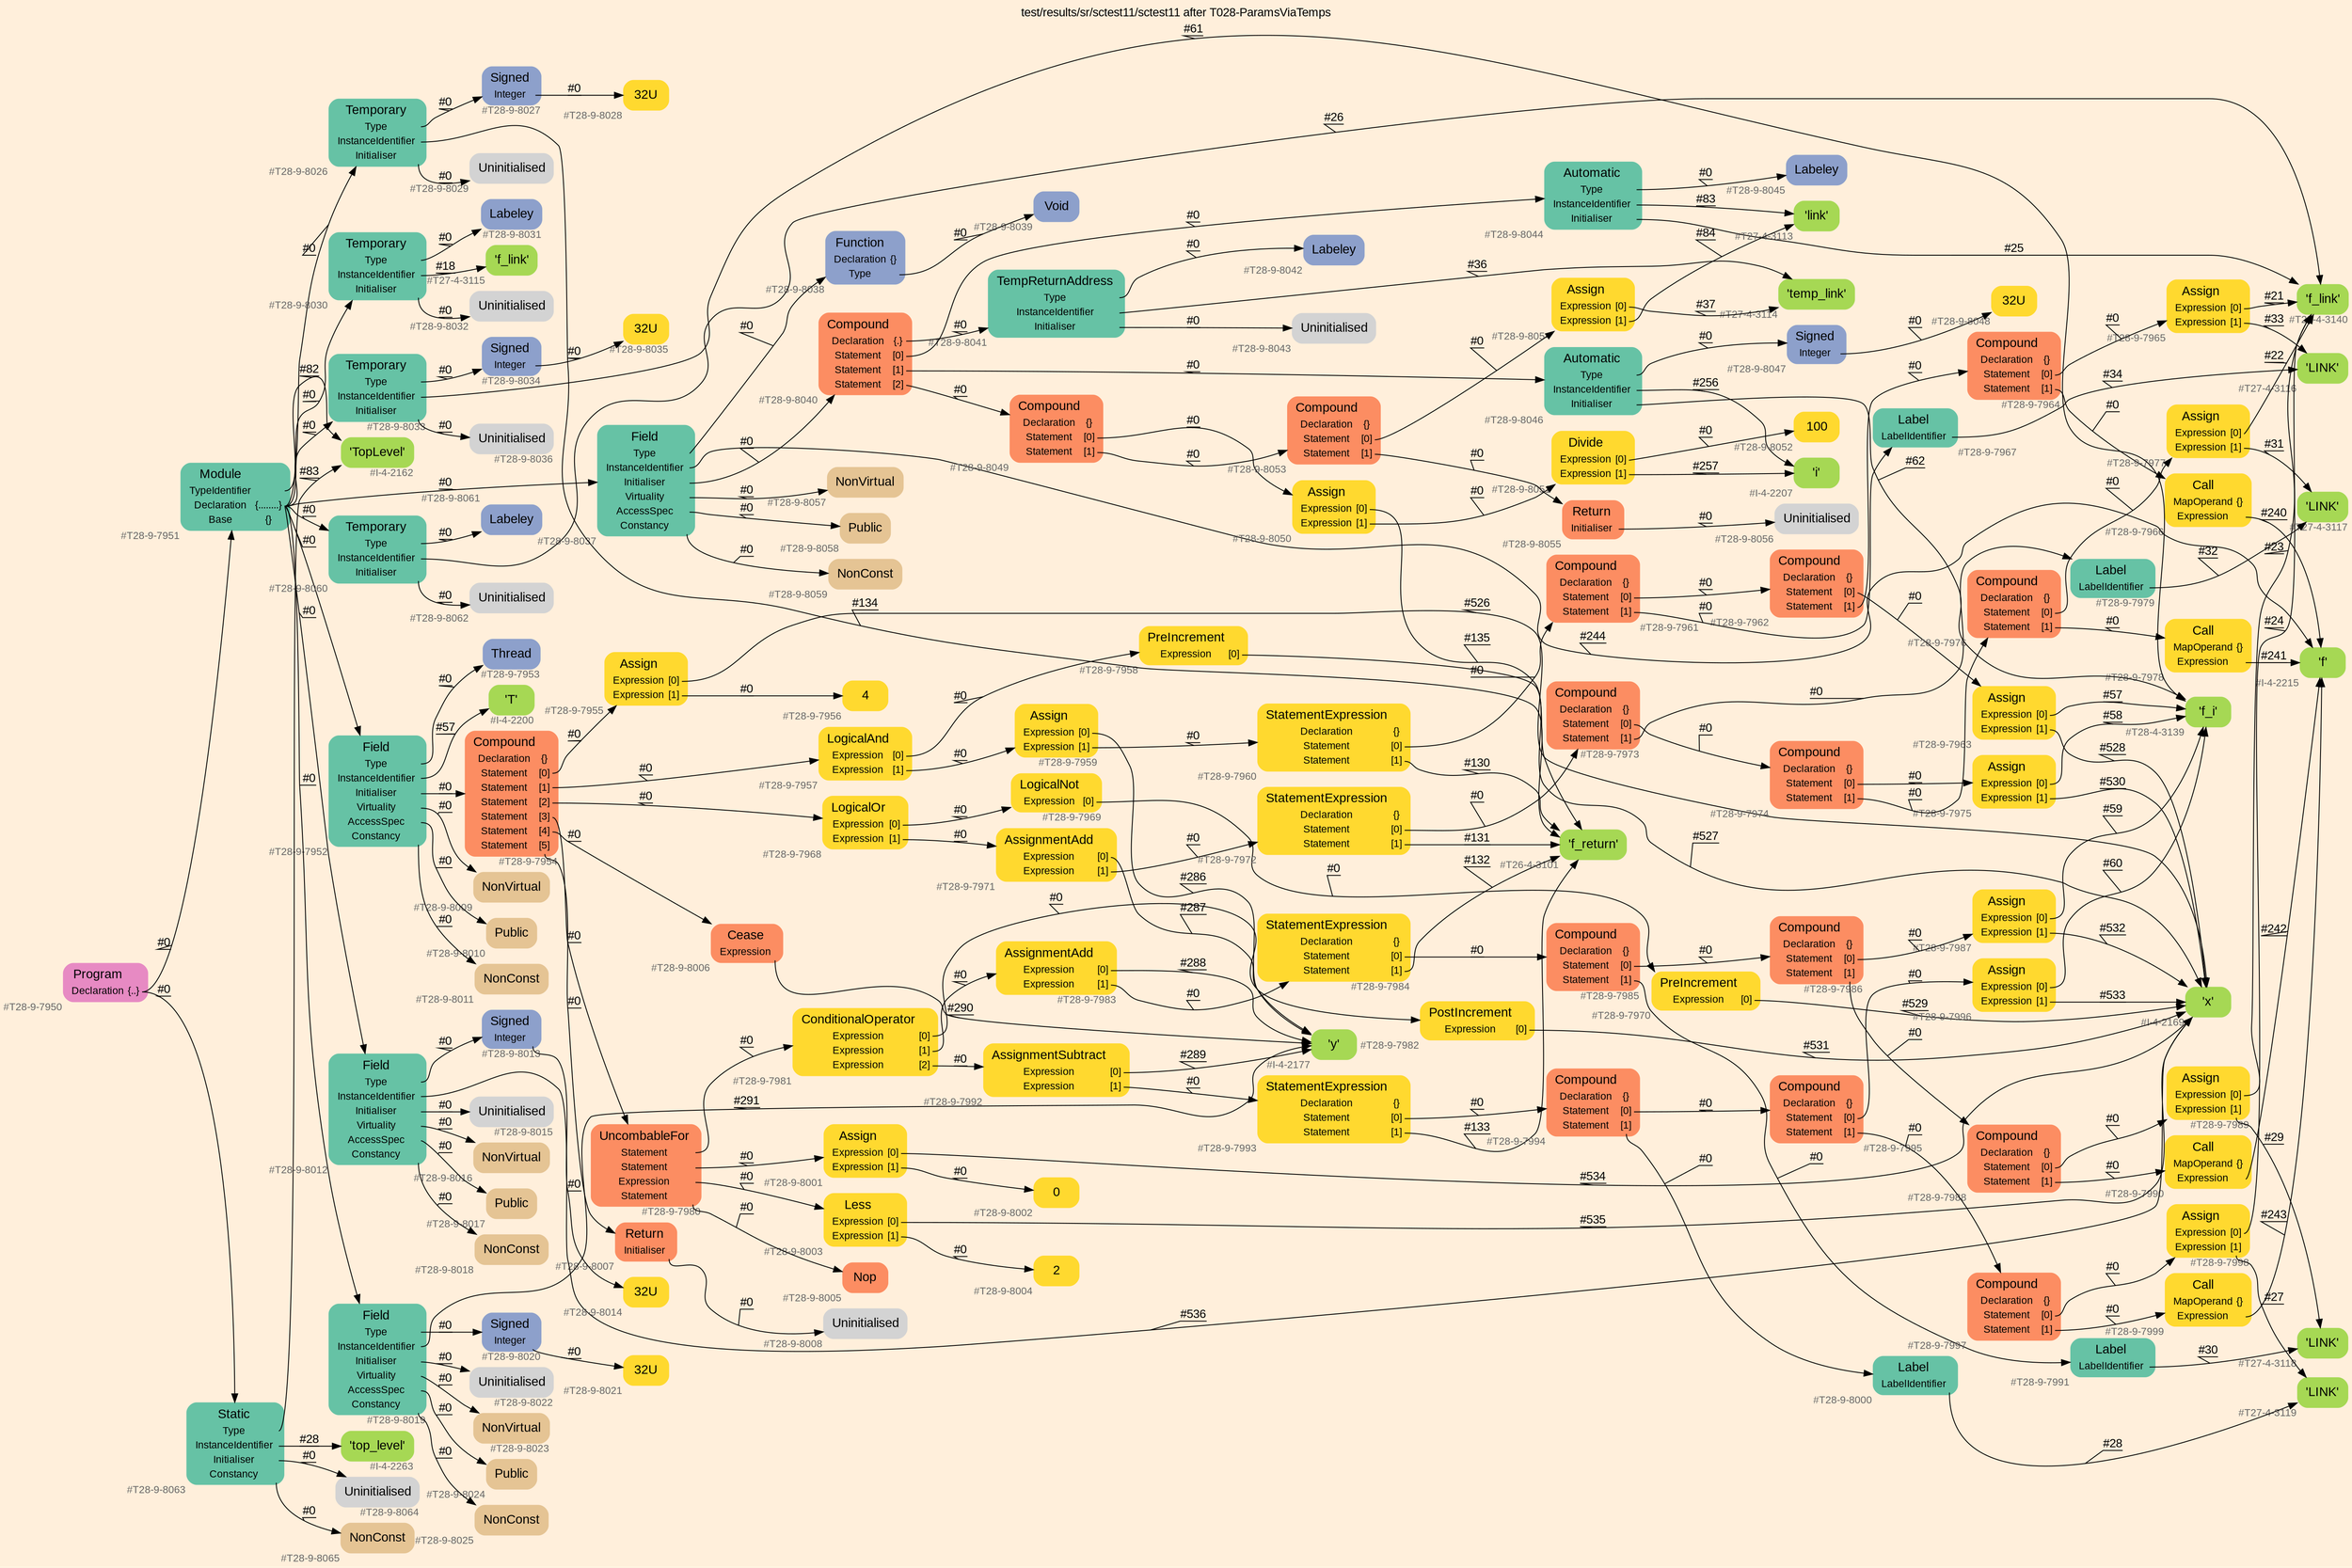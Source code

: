 digraph "test/results/sr/sctest11/sctest11 after T028-ParamsViaTemps" {
label = "test/results/sr/sctest11/sctest11 after T028-ParamsViaTemps"
labelloc = t
graph [
    rankdir = "LR"
    ranksep = 0.3
    bgcolor = antiquewhite1
    color = black
    fontcolor = black
    fontname = "Arial"
];
node [
    fontname = "Arial"
];
edge [
    fontname = "Arial"
];

// -------------------- node figure --------------------
// -------- block #T28-9-7950 ----------
"#T28-9-7950" [
    fillcolor = "/set28/4"
    xlabel = "#T28-9-7950"
    fontsize = "12"
    fontcolor = grey40
    shape = "plaintext"
    label = <<TABLE BORDER="0" CELLBORDER="0" CELLSPACING="0">
     <TR><TD><FONT COLOR="black" POINT-SIZE="15">Program</FONT></TD></TR>
     <TR><TD><FONT COLOR="black" POINT-SIZE="12">Declaration</FONT></TD><TD PORT="port0"><FONT COLOR="black" POINT-SIZE="12">{..}</FONT></TD></TR>
    </TABLE>>
    style = "rounded,filled"
];

// -------- block #T28-9-7951 ----------
"#T28-9-7951" [
    fillcolor = "/set28/1"
    xlabel = "#T28-9-7951"
    fontsize = "12"
    fontcolor = grey40
    shape = "plaintext"
    label = <<TABLE BORDER="0" CELLBORDER="0" CELLSPACING="0">
     <TR><TD><FONT COLOR="black" POINT-SIZE="15">Module</FONT></TD></TR>
     <TR><TD><FONT COLOR="black" POINT-SIZE="12">TypeIdentifier</FONT></TD><TD PORT="port0"></TD></TR>
     <TR><TD><FONT COLOR="black" POINT-SIZE="12">Declaration</FONT></TD><TD PORT="port1"><FONT COLOR="black" POINT-SIZE="12">{........}</FONT></TD></TR>
     <TR><TD><FONT COLOR="black" POINT-SIZE="12">Base</FONT></TD><TD PORT="port2"><FONT COLOR="black" POINT-SIZE="12">{}</FONT></TD></TR>
    </TABLE>>
    style = "rounded,filled"
];

// -------- block #I-4-2162 ----------
"#I-4-2162" [
    fillcolor = "/set28/5"
    xlabel = "#I-4-2162"
    fontsize = "12"
    fontcolor = grey40
    shape = "plaintext"
    label = <<TABLE BORDER="0" CELLBORDER="0" CELLSPACING="0">
     <TR><TD><FONT COLOR="black" POINT-SIZE="15">'TopLevel'</FONT></TD></TR>
    </TABLE>>
    style = "rounded,filled"
];

// -------- block #T28-9-7952 ----------
"#T28-9-7952" [
    fillcolor = "/set28/1"
    xlabel = "#T28-9-7952"
    fontsize = "12"
    fontcolor = grey40
    shape = "plaintext"
    label = <<TABLE BORDER="0" CELLBORDER="0" CELLSPACING="0">
     <TR><TD><FONT COLOR="black" POINT-SIZE="15">Field</FONT></TD></TR>
     <TR><TD><FONT COLOR="black" POINT-SIZE="12">Type</FONT></TD><TD PORT="port0"></TD></TR>
     <TR><TD><FONT COLOR="black" POINT-SIZE="12">InstanceIdentifier</FONT></TD><TD PORT="port1"></TD></TR>
     <TR><TD><FONT COLOR="black" POINT-SIZE="12">Initialiser</FONT></TD><TD PORT="port2"></TD></TR>
     <TR><TD><FONT COLOR="black" POINT-SIZE="12">Virtuality</FONT></TD><TD PORT="port3"></TD></TR>
     <TR><TD><FONT COLOR="black" POINT-SIZE="12">AccessSpec</FONT></TD><TD PORT="port4"></TD></TR>
     <TR><TD><FONT COLOR="black" POINT-SIZE="12">Constancy</FONT></TD><TD PORT="port5"></TD></TR>
    </TABLE>>
    style = "rounded,filled"
];

// -------- block #T28-9-7953 ----------
"#T28-9-7953" [
    fillcolor = "/set28/3"
    xlabel = "#T28-9-7953"
    fontsize = "12"
    fontcolor = grey40
    shape = "plaintext"
    label = <<TABLE BORDER="0" CELLBORDER="0" CELLSPACING="0">
     <TR><TD><FONT COLOR="black" POINT-SIZE="15">Thread</FONT></TD></TR>
    </TABLE>>
    style = "rounded,filled"
];

// -------- block #I-4-2200 ----------
"#I-4-2200" [
    fillcolor = "/set28/5"
    xlabel = "#I-4-2200"
    fontsize = "12"
    fontcolor = grey40
    shape = "plaintext"
    label = <<TABLE BORDER="0" CELLBORDER="0" CELLSPACING="0">
     <TR><TD><FONT COLOR="black" POINT-SIZE="15">'T'</FONT></TD></TR>
    </TABLE>>
    style = "rounded,filled"
];

// -------- block #T28-9-7954 ----------
"#T28-9-7954" [
    fillcolor = "/set28/2"
    xlabel = "#T28-9-7954"
    fontsize = "12"
    fontcolor = grey40
    shape = "plaintext"
    label = <<TABLE BORDER="0" CELLBORDER="0" CELLSPACING="0">
     <TR><TD><FONT COLOR="black" POINT-SIZE="15">Compound</FONT></TD></TR>
     <TR><TD><FONT COLOR="black" POINT-SIZE="12">Declaration</FONT></TD><TD PORT="port0"><FONT COLOR="black" POINT-SIZE="12">{}</FONT></TD></TR>
     <TR><TD><FONT COLOR="black" POINT-SIZE="12">Statement</FONT></TD><TD PORT="port1"><FONT COLOR="black" POINT-SIZE="12">[0]</FONT></TD></TR>
     <TR><TD><FONT COLOR="black" POINT-SIZE="12">Statement</FONT></TD><TD PORT="port2"><FONT COLOR="black" POINT-SIZE="12">[1]</FONT></TD></TR>
     <TR><TD><FONT COLOR="black" POINT-SIZE="12">Statement</FONT></TD><TD PORT="port3"><FONT COLOR="black" POINT-SIZE="12">[2]</FONT></TD></TR>
     <TR><TD><FONT COLOR="black" POINT-SIZE="12">Statement</FONT></TD><TD PORT="port4"><FONT COLOR="black" POINT-SIZE="12">[3]</FONT></TD></TR>
     <TR><TD><FONT COLOR="black" POINT-SIZE="12">Statement</FONT></TD><TD PORT="port5"><FONT COLOR="black" POINT-SIZE="12">[4]</FONT></TD></TR>
     <TR><TD><FONT COLOR="black" POINT-SIZE="12">Statement</FONT></TD><TD PORT="port6"><FONT COLOR="black" POINT-SIZE="12">[5]</FONT></TD></TR>
    </TABLE>>
    style = "rounded,filled"
];

// -------- block #T28-9-7955 ----------
"#T28-9-7955" [
    fillcolor = "/set28/6"
    xlabel = "#T28-9-7955"
    fontsize = "12"
    fontcolor = grey40
    shape = "plaintext"
    label = <<TABLE BORDER="0" CELLBORDER="0" CELLSPACING="0">
     <TR><TD><FONT COLOR="black" POINT-SIZE="15">Assign</FONT></TD></TR>
     <TR><TD><FONT COLOR="black" POINT-SIZE="12">Expression</FONT></TD><TD PORT="port0"><FONT COLOR="black" POINT-SIZE="12">[0]</FONT></TD></TR>
     <TR><TD><FONT COLOR="black" POINT-SIZE="12">Expression</FONT></TD><TD PORT="port1"><FONT COLOR="black" POINT-SIZE="12">[1]</FONT></TD></TR>
    </TABLE>>
    style = "rounded,filled"
];

// -------- block #I-4-2169 ----------
"#I-4-2169" [
    fillcolor = "/set28/5"
    xlabel = "#I-4-2169"
    fontsize = "12"
    fontcolor = grey40
    shape = "plaintext"
    label = <<TABLE BORDER="0" CELLBORDER="0" CELLSPACING="0">
     <TR><TD><FONT COLOR="black" POINT-SIZE="15">'x'</FONT></TD></TR>
    </TABLE>>
    style = "rounded,filled"
];

// -------- block #T28-9-7956 ----------
"#T28-9-7956" [
    fillcolor = "/set28/6"
    xlabel = "#T28-9-7956"
    fontsize = "12"
    fontcolor = grey40
    shape = "plaintext"
    label = <<TABLE BORDER="0" CELLBORDER="0" CELLSPACING="0">
     <TR><TD><FONT COLOR="black" POINT-SIZE="15">4</FONT></TD></TR>
    </TABLE>>
    style = "rounded,filled"
];

// -------- block #T28-9-7957 ----------
"#T28-9-7957" [
    fillcolor = "/set28/6"
    xlabel = "#T28-9-7957"
    fontsize = "12"
    fontcolor = grey40
    shape = "plaintext"
    label = <<TABLE BORDER="0" CELLBORDER="0" CELLSPACING="0">
     <TR><TD><FONT COLOR="black" POINT-SIZE="15">LogicalAnd</FONT></TD></TR>
     <TR><TD><FONT COLOR="black" POINT-SIZE="12">Expression</FONT></TD><TD PORT="port0"><FONT COLOR="black" POINT-SIZE="12">[0]</FONT></TD></TR>
     <TR><TD><FONT COLOR="black" POINT-SIZE="12">Expression</FONT></TD><TD PORT="port1"><FONT COLOR="black" POINT-SIZE="12">[1]</FONT></TD></TR>
    </TABLE>>
    style = "rounded,filled"
];

// -------- block #T28-9-7958 ----------
"#T28-9-7958" [
    fillcolor = "/set28/6"
    xlabel = "#T28-9-7958"
    fontsize = "12"
    fontcolor = grey40
    shape = "plaintext"
    label = <<TABLE BORDER="0" CELLBORDER="0" CELLSPACING="0">
     <TR><TD><FONT COLOR="black" POINT-SIZE="15">PreIncrement</FONT></TD></TR>
     <TR><TD><FONT COLOR="black" POINT-SIZE="12">Expression</FONT></TD><TD PORT="port0"><FONT COLOR="black" POINT-SIZE="12">[0]</FONT></TD></TR>
    </TABLE>>
    style = "rounded,filled"
];

// -------- block #T28-9-7959 ----------
"#T28-9-7959" [
    fillcolor = "/set28/6"
    xlabel = "#T28-9-7959"
    fontsize = "12"
    fontcolor = grey40
    shape = "plaintext"
    label = <<TABLE BORDER="0" CELLBORDER="0" CELLSPACING="0">
     <TR><TD><FONT COLOR="black" POINT-SIZE="15">Assign</FONT></TD></TR>
     <TR><TD><FONT COLOR="black" POINT-SIZE="12">Expression</FONT></TD><TD PORT="port0"><FONT COLOR="black" POINT-SIZE="12">[0]</FONT></TD></TR>
     <TR><TD><FONT COLOR="black" POINT-SIZE="12">Expression</FONT></TD><TD PORT="port1"><FONT COLOR="black" POINT-SIZE="12">[1]</FONT></TD></TR>
    </TABLE>>
    style = "rounded,filled"
];

// -------- block #I-4-2177 ----------
"#I-4-2177" [
    fillcolor = "/set28/5"
    xlabel = "#I-4-2177"
    fontsize = "12"
    fontcolor = grey40
    shape = "plaintext"
    label = <<TABLE BORDER="0" CELLBORDER="0" CELLSPACING="0">
     <TR><TD><FONT COLOR="black" POINT-SIZE="15">'y'</FONT></TD></TR>
    </TABLE>>
    style = "rounded,filled"
];

// -------- block #T28-9-7960 ----------
"#T28-9-7960" [
    fillcolor = "/set28/6"
    xlabel = "#T28-9-7960"
    fontsize = "12"
    fontcolor = grey40
    shape = "plaintext"
    label = <<TABLE BORDER="0" CELLBORDER="0" CELLSPACING="0">
     <TR><TD><FONT COLOR="black" POINT-SIZE="15">StatementExpression</FONT></TD></TR>
     <TR><TD><FONT COLOR="black" POINT-SIZE="12">Declaration</FONT></TD><TD PORT="port0"><FONT COLOR="black" POINT-SIZE="12">{}</FONT></TD></TR>
     <TR><TD><FONT COLOR="black" POINT-SIZE="12">Statement</FONT></TD><TD PORT="port1"><FONT COLOR="black" POINT-SIZE="12">[0]</FONT></TD></TR>
     <TR><TD><FONT COLOR="black" POINT-SIZE="12">Statement</FONT></TD><TD PORT="port2"><FONT COLOR="black" POINT-SIZE="12">[1]</FONT></TD></TR>
    </TABLE>>
    style = "rounded,filled"
];

// -------- block #T28-9-7961 ----------
"#T28-9-7961" [
    fillcolor = "/set28/2"
    xlabel = "#T28-9-7961"
    fontsize = "12"
    fontcolor = grey40
    shape = "plaintext"
    label = <<TABLE BORDER="0" CELLBORDER="0" CELLSPACING="0">
     <TR><TD><FONT COLOR="black" POINT-SIZE="15">Compound</FONT></TD></TR>
     <TR><TD><FONT COLOR="black" POINT-SIZE="12">Declaration</FONT></TD><TD PORT="port0"><FONT COLOR="black" POINT-SIZE="12">{}</FONT></TD></TR>
     <TR><TD><FONT COLOR="black" POINT-SIZE="12">Statement</FONT></TD><TD PORT="port1"><FONT COLOR="black" POINT-SIZE="12">[0]</FONT></TD></TR>
     <TR><TD><FONT COLOR="black" POINT-SIZE="12">Statement</FONT></TD><TD PORT="port2"><FONT COLOR="black" POINT-SIZE="12">[1]</FONT></TD></TR>
    </TABLE>>
    style = "rounded,filled"
];

// -------- block #T28-9-7962 ----------
"#T28-9-7962" [
    fillcolor = "/set28/2"
    xlabel = "#T28-9-7962"
    fontsize = "12"
    fontcolor = grey40
    shape = "plaintext"
    label = <<TABLE BORDER="0" CELLBORDER="0" CELLSPACING="0">
     <TR><TD><FONT COLOR="black" POINT-SIZE="15">Compound</FONT></TD></TR>
     <TR><TD><FONT COLOR="black" POINT-SIZE="12">Declaration</FONT></TD><TD PORT="port0"><FONT COLOR="black" POINT-SIZE="12">{}</FONT></TD></TR>
     <TR><TD><FONT COLOR="black" POINT-SIZE="12">Statement</FONT></TD><TD PORT="port1"><FONT COLOR="black" POINT-SIZE="12">[0]</FONT></TD></TR>
     <TR><TD><FONT COLOR="black" POINT-SIZE="12">Statement</FONT></TD><TD PORT="port2"><FONT COLOR="black" POINT-SIZE="12">[1]</FONT></TD></TR>
    </TABLE>>
    style = "rounded,filled"
];

// -------- block #T28-9-7963 ----------
"#T28-9-7963" [
    fillcolor = "/set28/6"
    xlabel = "#T28-9-7963"
    fontsize = "12"
    fontcolor = grey40
    shape = "plaintext"
    label = <<TABLE BORDER="0" CELLBORDER="0" CELLSPACING="0">
     <TR><TD><FONT COLOR="black" POINT-SIZE="15">Assign</FONT></TD></TR>
     <TR><TD><FONT COLOR="black" POINT-SIZE="12">Expression</FONT></TD><TD PORT="port0"><FONT COLOR="black" POINT-SIZE="12">[0]</FONT></TD></TR>
     <TR><TD><FONT COLOR="black" POINT-SIZE="12">Expression</FONT></TD><TD PORT="port1"><FONT COLOR="black" POINT-SIZE="12">[1]</FONT></TD></TR>
    </TABLE>>
    style = "rounded,filled"
];

// -------- block #T28-4-3139 ----------
"#T28-4-3139" [
    fillcolor = "/set28/5"
    xlabel = "#T28-4-3139"
    fontsize = "12"
    fontcolor = grey40
    shape = "plaintext"
    label = <<TABLE BORDER="0" CELLBORDER="0" CELLSPACING="0">
     <TR><TD><FONT COLOR="black" POINT-SIZE="15">'f_i'</FONT></TD></TR>
    </TABLE>>
    style = "rounded,filled"
];

// -------- block #T28-9-7964 ----------
"#T28-9-7964" [
    fillcolor = "/set28/2"
    xlabel = "#T28-9-7964"
    fontsize = "12"
    fontcolor = grey40
    shape = "plaintext"
    label = <<TABLE BORDER="0" CELLBORDER="0" CELLSPACING="0">
     <TR><TD><FONT COLOR="black" POINT-SIZE="15">Compound</FONT></TD></TR>
     <TR><TD><FONT COLOR="black" POINT-SIZE="12">Declaration</FONT></TD><TD PORT="port0"><FONT COLOR="black" POINT-SIZE="12">{}</FONT></TD></TR>
     <TR><TD><FONT COLOR="black" POINT-SIZE="12">Statement</FONT></TD><TD PORT="port1"><FONT COLOR="black" POINT-SIZE="12">[0]</FONT></TD></TR>
     <TR><TD><FONT COLOR="black" POINT-SIZE="12">Statement</FONT></TD><TD PORT="port2"><FONT COLOR="black" POINT-SIZE="12">[1]</FONT></TD></TR>
    </TABLE>>
    style = "rounded,filled"
];

// -------- block #T28-9-7965 ----------
"#T28-9-7965" [
    fillcolor = "/set28/6"
    xlabel = "#T28-9-7965"
    fontsize = "12"
    fontcolor = grey40
    shape = "plaintext"
    label = <<TABLE BORDER="0" CELLBORDER="0" CELLSPACING="0">
     <TR><TD><FONT COLOR="black" POINT-SIZE="15">Assign</FONT></TD></TR>
     <TR><TD><FONT COLOR="black" POINT-SIZE="12">Expression</FONT></TD><TD PORT="port0"><FONT COLOR="black" POINT-SIZE="12">[0]</FONT></TD></TR>
     <TR><TD><FONT COLOR="black" POINT-SIZE="12">Expression</FONT></TD><TD PORT="port1"><FONT COLOR="black" POINT-SIZE="12">[1]</FONT></TD></TR>
    </TABLE>>
    style = "rounded,filled"
];

// -------- block #T28-4-3140 ----------
"#T28-4-3140" [
    fillcolor = "/set28/5"
    xlabel = "#T28-4-3140"
    fontsize = "12"
    fontcolor = grey40
    shape = "plaintext"
    label = <<TABLE BORDER="0" CELLBORDER="0" CELLSPACING="0">
     <TR><TD><FONT COLOR="black" POINT-SIZE="15">'f_link'</FONT></TD></TR>
    </TABLE>>
    style = "rounded,filled"
];

// -------- block #T27-4-3116 ----------
"#T27-4-3116" [
    fillcolor = "/set28/5"
    xlabel = "#T27-4-3116"
    fontsize = "12"
    fontcolor = grey40
    shape = "plaintext"
    label = <<TABLE BORDER="0" CELLBORDER="0" CELLSPACING="0">
     <TR><TD><FONT COLOR="black" POINT-SIZE="15">'LINK'</FONT></TD></TR>
    </TABLE>>
    style = "rounded,filled"
];

// -------- block #T28-9-7966 ----------
"#T28-9-7966" [
    fillcolor = "/set28/6"
    xlabel = "#T28-9-7966"
    fontsize = "12"
    fontcolor = grey40
    shape = "plaintext"
    label = <<TABLE BORDER="0" CELLBORDER="0" CELLSPACING="0">
     <TR><TD><FONT COLOR="black" POINT-SIZE="15">Call</FONT></TD></TR>
     <TR><TD><FONT COLOR="black" POINT-SIZE="12">MapOperand</FONT></TD><TD PORT="port0"><FONT COLOR="black" POINT-SIZE="12">{}</FONT></TD></TR>
     <TR><TD><FONT COLOR="black" POINT-SIZE="12">Expression</FONT></TD><TD PORT="port1"></TD></TR>
    </TABLE>>
    style = "rounded,filled"
];

// -------- block #I-4-2215 ----------
"#I-4-2215" [
    fillcolor = "/set28/5"
    xlabel = "#I-4-2215"
    fontsize = "12"
    fontcolor = grey40
    shape = "plaintext"
    label = <<TABLE BORDER="0" CELLBORDER="0" CELLSPACING="0">
     <TR><TD><FONT COLOR="black" POINT-SIZE="15">'f'</FONT></TD></TR>
    </TABLE>>
    style = "rounded,filled"
];

// -------- block #T28-9-7967 ----------
"#T28-9-7967" [
    fillcolor = "/set28/1"
    xlabel = "#T28-9-7967"
    fontsize = "12"
    fontcolor = grey40
    shape = "plaintext"
    label = <<TABLE BORDER="0" CELLBORDER="0" CELLSPACING="0">
     <TR><TD><FONT COLOR="black" POINT-SIZE="15">Label</FONT></TD></TR>
     <TR><TD><FONT COLOR="black" POINT-SIZE="12">LabelIdentifier</FONT></TD><TD PORT="port0"></TD></TR>
    </TABLE>>
    style = "rounded,filled"
];

// -------- block #T26-4-3101 ----------
"#T26-4-3101" [
    fillcolor = "/set28/5"
    xlabel = "#T26-4-3101"
    fontsize = "12"
    fontcolor = grey40
    shape = "plaintext"
    label = <<TABLE BORDER="0" CELLBORDER="0" CELLSPACING="0">
     <TR><TD><FONT COLOR="black" POINT-SIZE="15">'f_return'</FONT></TD></TR>
    </TABLE>>
    style = "rounded,filled"
];

// -------- block #T28-9-7968 ----------
"#T28-9-7968" [
    fillcolor = "/set28/6"
    xlabel = "#T28-9-7968"
    fontsize = "12"
    fontcolor = grey40
    shape = "plaintext"
    label = <<TABLE BORDER="0" CELLBORDER="0" CELLSPACING="0">
     <TR><TD><FONT COLOR="black" POINT-SIZE="15">LogicalOr</FONT></TD></TR>
     <TR><TD><FONT COLOR="black" POINT-SIZE="12">Expression</FONT></TD><TD PORT="port0"><FONT COLOR="black" POINT-SIZE="12">[0]</FONT></TD></TR>
     <TR><TD><FONT COLOR="black" POINT-SIZE="12">Expression</FONT></TD><TD PORT="port1"><FONT COLOR="black" POINT-SIZE="12">[1]</FONT></TD></TR>
    </TABLE>>
    style = "rounded,filled"
];

// -------- block #T28-9-7969 ----------
"#T28-9-7969" [
    fillcolor = "/set28/6"
    xlabel = "#T28-9-7969"
    fontsize = "12"
    fontcolor = grey40
    shape = "plaintext"
    label = <<TABLE BORDER="0" CELLBORDER="0" CELLSPACING="0">
     <TR><TD><FONT COLOR="black" POINT-SIZE="15">LogicalNot</FONT></TD></TR>
     <TR><TD><FONT COLOR="black" POINT-SIZE="12">Expression</FONT></TD><TD PORT="port0"><FONT COLOR="black" POINT-SIZE="12">[0]</FONT></TD></TR>
    </TABLE>>
    style = "rounded,filled"
];

// -------- block #T28-9-7970 ----------
"#T28-9-7970" [
    fillcolor = "/set28/6"
    xlabel = "#T28-9-7970"
    fontsize = "12"
    fontcolor = grey40
    shape = "plaintext"
    label = <<TABLE BORDER="0" CELLBORDER="0" CELLSPACING="0">
     <TR><TD><FONT COLOR="black" POINT-SIZE="15">PreIncrement</FONT></TD></TR>
     <TR><TD><FONT COLOR="black" POINT-SIZE="12">Expression</FONT></TD><TD PORT="port0"><FONT COLOR="black" POINT-SIZE="12">[0]</FONT></TD></TR>
    </TABLE>>
    style = "rounded,filled"
];

// -------- block #T28-9-7971 ----------
"#T28-9-7971" [
    fillcolor = "/set28/6"
    xlabel = "#T28-9-7971"
    fontsize = "12"
    fontcolor = grey40
    shape = "plaintext"
    label = <<TABLE BORDER="0" CELLBORDER="0" CELLSPACING="0">
     <TR><TD><FONT COLOR="black" POINT-SIZE="15">AssignmentAdd</FONT></TD></TR>
     <TR><TD><FONT COLOR="black" POINT-SIZE="12">Expression</FONT></TD><TD PORT="port0"><FONT COLOR="black" POINT-SIZE="12">[0]</FONT></TD></TR>
     <TR><TD><FONT COLOR="black" POINT-SIZE="12">Expression</FONT></TD><TD PORT="port1"><FONT COLOR="black" POINT-SIZE="12">[1]</FONT></TD></TR>
    </TABLE>>
    style = "rounded,filled"
];

// -------- block #T28-9-7972 ----------
"#T28-9-7972" [
    fillcolor = "/set28/6"
    xlabel = "#T28-9-7972"
    fontsize = "12"
    fontcolor = grey40
    shape = "plaintext"
    label = <<TABLE BORDER="0" CELLBORDER="0" CELLSPACING="0">
     <TR><TD><FONT COLOR="black" POINT-SIZE="15">StatementExpression</FONT></TD></TR>
     <TR><TD><FONT COLOR="black" POINT-SIZE="12">Declaration</FONT></TD><TD PORT="port0"><FONT COLOR="black" POINT-SIZE="12">{}</FONT></TD></TR>
     <TR><TD><FONT COLOR="black" POINT-SIZE="12">Statement</FONT></TD><TD PORT="port1"><FONT COLOR="black" POINT-SIZE="12">[0]</FONT></TD></TR>
     <TR><TD><FONT COLOR="black" POINT-SIZE="12">Statement</FONT></TD><TD PORT="port2"><FONT COLOR="black" POINT-SIZE="12">[1]</FONT></TD></TR>
    </TABLE>>
    style = "rounded,filled"
];

// -------- block #T28-9-7973 ----------
"#T28-9-7973" [
    fillcolor = "/set28/2"
    xlabel = "#T28-9-7973"
    fontsize = "12"
    fontcolor = grey40
    shape = "plaintext"
    label = <<TABLE BORDER="0" CELLBORDER="0" CELLSPACING="0">
     <TR><TD><FONT COLOR="black" POINT-SIZE="15">Compound</FONT></TD></TR>
     <TR><TD><FONT COLOR="black" POINT-SIZE="12">Declaration</FONT></TD><TD PORT="port0"><FONT COLOR="black" POINT-SIZE="12">{}</FONT></TD></TR>
     <TR><TD><FONT COLOR="black" POINT-SIZE="12">Statement</FONT></TD><TD PORT="port1"><FONT COLOR="black" POINT-SIZE="12">[0]</FONT></TD></TR>
     <TR><TD><FONT COLOR="black" POINT-SIZE="12">Statement</FONT></TD><TD PORT="port2"><FONT COLOR="black" POINT-SIZE="12">[1]</FONT></TD></TR>
    </TABLE>>
    style = "rounded,filled"
];

// -------- block #T28-9-7974 ----------
"#T28-9-7974" [
    fillcolor = "/set28/2"
    xlabel = "#T28-9-7974"
    fontsize = "12"
    fontcolor = grey40
    shape = "plaintext"
    label = <<TABLE BORDER="0" CELLBORDER="0" CELLSPACING="0">
     <TR><TD><FONT COLOR="black" POINT-SIZE="15">Compound</FONT></TD></TR>
     <TR><TD><FONT COLOR="black" POINT-SIZE="12">Declaration</FONT></TD><TD PORT="port0"><FONT COLOR="black" POINT-SIZE="12">{}</FONT></TD></TR>
     <TR><TD><FONT COLOR="black" POINT-SIZE="12">Statement</FONT></TD><TD PORT="port1"><FONT COLOR="black" POINT-SIZE="12">[0]</FONT></TD></TR>
     <TR><TD><FONT COLOR="black" POINT-SIZE="12">Statement</FONT></TD><TD PORT="port2"><FONT COLOR="black" POINT-SIZE="12">[1]</FONT></TD></TR>
    </TABLE>>
    style = "rounded,filled"
];

// -------- block #T28-9-7975 ----------
"#T28-9-7975" [
    fillcolor = "/set28/6"
    xlabel = "#T28-9-7975"
    fontsize = "12"
    fontcolor = grey40
    shape = "plaintext"
    label = <<TABLE BORDER="0" CELLBORDER="0" CELLSPACING="0">
     <TR><TD><FONT COLOR="black" POINT-SIZE="15">Assign</FONT></TD></TR>
     <TR><TD><FONT COLOR="black" POINT-SIZE="12">Expression</FONT></TD><TD PORT="port0"><FONT COLOR="black" POINT-SIZE="12">[0]</FONT></TD></TR>
     <TR><TD><FONT COLOR="black" POINT-SIZE="12">Expression</FONT></TD><TD PORT="port1"><FONT COLOR="black" POINT-SIZE="12">[1]</FONT></TD></TR>
    </TABLE>>
    style = "rounded,filled"
];

// -------- block #T28-9-7976 ----------
"#T28-9-7976" [
    fillcolor = "/set28/2"
    xlabel = "#T28-9-7976"
    fontsize = "12"
    fontcolor = grey40
    shape = "plaintext"
    label = <<TABLE BORDER="0" CELLBORDER="0" CELLSPACING="0">
     <TR><TD><FONT COLOR="black" POINT-SIZE="15">Compound</FONT></TD></TR>
     <TR><TD><FONT COLOR="black" POINT-SIZE="12">Declaration</FONT></TD><TD PORT="port0"><FONT COLOR="black" POINT-SIZE="12">{}</FONT></TD></TR>
     <TR><TD><FONT COLOR="black" POINT-SIZE="12">Statement</FONT></TD><TD PORT="port1"><FONT COLOR="black" POINT-SIZE="12">[0]</FONT></TD></TR>
     <TR><TD><FONT COLOR="black" POINT-SIZE="12">Statement</FONT></TD><TD PORT="port2"><FONT COLOR="black" POINT-SIZE="12">[1]</FONT></TD></TR>
    </TABLE>>
    style = "rounded,filled"
];

// -------- block #T28-9-7977 ----------
"#T28-9-7977" [
    fillcolor = "/set28/6"
    xlabel = "#T28-9-7977"
    fontsize = "12"
    fontcolor = grey40
    shape = "plaintext"
    label = <<TABLE BORDER="0" CELLBORDER="0" CELLSPACING="0">
     <TR><TD><FONT COLOR="black" POINT-SIZE="15">Assign</FONT></TD></TR>
     <TR><TD><FONT COLOR="black" POINT-SIZE="12">Expression</FONT></TD><TD PORT="port0"><FONT COLOR="black" POINT-SIZE="12">[0]</FONT></TD></TR>
     <TR><TD><FONT COLOR="black" POINT-SIZE="12">Expression</FONT></TD><TD PORT="port1"><FONT COLOR="black" POINT-SIZE="12">[1]</FONT></TD></TR>
    </TABLE>>
    style = "rounded,filled"
];

// -------- block #T27-4-3117 ----------
"#T27-4-3117" [
    fillcolor = "/set28/5"
    xlabel = "#T27-4-3117"
    fontsize = "12"
    fontcolor = grey40
    shape = "plaintext"
    label = <<TABLE BORDER="0" CELLBORDER="0" CELLSPACING="0">
     <TR><TD><FONT COLOR="black" POINT-SIZE="15">'LINK'</FONT></TD></TR>
    </TABLE>>
    style = "rounded,filled"
];

// -------- block #T28-9-7978 ----------
"#T28-9-7978" [
    fillcolor = "/set28/6"
    xlabel = "#T28-9-7978"
    fontsize = "12"
    fontcolor = grey40
    shape = "plaintext"
    label = <<TABLE BORDER="0" CELLBORDER="0" CELLSPACING="0">
     <TR><TD><FONT COLOR="black" POINT-SIZE="15">Call</FONT></TD></TR>
     <TR><TD><FONT COLOR="black" POINT-SIZE="12">MapOperand</FONT></TD><TD PORT="port0"><FONT COLOR="black" POINT-SIZE="12">{}</FONT></TD></TR>
     <TR><TD><FONT COLOR="black" POINT-SIZE="12">Expression</FONT></TD><TD PORT="port1"></TD></TR>
    </TABLE>>
    style = "rounded,filled"
];

// -------- block #T28-9-7979 ----------
"#T28-9-7979" [
    fillcolor = "/set28/1"
    xlabel = "#T28-9-7979"
    fontsize = "12"
    fontcolor = grey40
    shape = "plaintext"
    label = <<TABLE BORDER="0" CELLBORDER="0" CELLSPACING="0">
     <TR><TD><FONT COLOR="black" POINT-SIZE="15">Label</FONT></TD></TR>
     <TR><TD><FONT COLOR="black" POINT-SIZE="12">LabelIdentifier</FONT></TD><TD PORT="port0"></TD></TR>
    </TABLE>>
    style = "rounded,filled"
];

// -------- block #T28-9-7980 ----------
"#T28-9-7980" [
    fillcolor = "/set28/2"
    xlabel = "#T28-9-7980"
    fontsize = "12"
    fontcolor = grey40
    shape = "plaintext"
    label = <<TABLE BORDER="0" CELLBORDER="0" CELLSPACING="0">
     <TR><TD><FONT COLOR="black" POINT-SIZE="15">UncombableFor</FONT></TD></TR>
     <TR><TD><FONT COLOR="black" POINT-SIZE="12">Statement</FONT></TD><TD PORT="port0"></TD></TR>
     <TR><TD><FONT COLOR="black" POINT-SIZE="12">Statement</FONT></TD><TD PORT="port1"></TD></TR>
     <TR><TD><FONT COLOR="black" POINT-SIZE="12">Expression</FONT></TD><TD PORT="port2"></TD></TR>
     <TR><TD><FONT COLOR="black" POINT-SIZE="12">Statement</FONT></TD><TD PORT="port3"></TD></TR>
    </TABLE>>
    style = "rounded,filled"
];

// -------- block #T28-9-7981 ----------
"#T28-9-7981" [
    fillcolor = "/set28/6"
    xlabel = "#T28-9-7981"
    fontsize = "12"
    fontcolor = grey40
    shape = "plaintext"
    label = <<TABLE BORDER="0" CELLBORDER="0" CELLSPACING="0">
     <TR><TD><FONT COLOR="black" POINT-SIZE="15">ConditionalOperator</FONT></TD></TR>
     <TR><TD><FONT COLOR="black" POINT-SIZE="12">Expression</FONT></TD><TD PORT="port0"><FONT COLOR="black" POINT-SIZE="12">[0]</FONT></TD></TR>
     <TR><TD><FONT COLOR="black" POINT-SIZE="12">Expression</FONT></TD><TD PORT="port1"><FONT COLOR="black" POINT-SIZE="12">[1]</FONT></TD></TR>
     <TR><TD><FONT COLOR="black" POINT-SIZE="12">Expression</FONT></TD><TD PORT="port2"><FONT COLOR="black" POINT-SIZE="12">[2]</FONT></TD></TR>
    </TABLE>>
    style = "rounded,filled"
];

// -------- block #T28-9-7982 ----------
"#T28-9-7982" [
    fillcolor = "/set28/6"
    xlabel = "#T28-9-7982"
    fontsize = "12"
    fontcolor = grey40
    shape = "plaintext"
    label = <<TABLE BORDER="0" CELLBORDER="0" CELLSPACING="0">
     <TR><TD><FONT COLOR="black" POINT-SIZE="15">PostIncrement</FONT></TD></TR>
     <TR><TD><FONT COLOR="black" POINT-SIZE="12">Expression</FONT></TD><TD PORT="port0"><FONT COLOR="black" POINT-SIZE="12">[0]</FONT></TD></TR>
    </TABLE>>
    style = "rounded,filled"
];

// -------- block #T28-9-7983 ----------
"#T28-9-7983" [
    fillcolor = "/set28/6"
    xlabel = "#T28-9-7983"
    fontsize = "12"
    fontcolor = grey40
    shape = "plaintext"
    label = <<TABLE BORDER="0" CELLBORDER="0" CELLSPACING="0">
     <TR><TD><FONT COLOR="black" POINT-SIZE="15">AssignmentAdd</FONT></TD></TR>
     <TR><TD><FONT COLOR="black" POINT-SIZE="12">Expression</FONT></TD><TD PORT="port0"><FONT COLOR="black" POINT-SIZE="12">[0]</FONT></TD></TR>
     <TR><TD><FONT COLOR="black" POINT-SIZE="12">Expression</FONT></TD><TD PORT="port1"><FONT COLOR="black" POINT-SIZE="12">[1]</FONT></TD></TR>
    </TABLE>>
    style = "rounded,filled"
];

// -------- block #T28-9-7984 ----------
"#T28-9-7984" [
    fillcolor = "/set28/6"
    xlabel = "#T28-9-7984"
    fontsize = "12"
    fontcolor = grey40
    shape = "plaintext"
    label = <<TABLE BORDER="0" CELLBORDER="0" CELLSPACING="0">
     <TR><TD><FONT COLOR="black" POINT-SIZE="15">StatementExpression</FONT></TD></TR>
     <TR><TD><FONT COLOR="black" POINT-SIZE="12">Declaration</FONT></TD><TD PORT="port0"><FONT COLOR="black" POINT-SIZE="12">{}</FONT></TD></TR>
     <TR><TD><FONT COLOR="black" POINT-SIZE="12">Statement</FONT></TD><TD PORT="port1"><FONT COLOR="black" POINT-SIZE="12">[0]</FONT></TD></TR>
     <TR><TD><FONT COLOR="black" POINT-SIZE="12">Statement</FONT></TD><TD PORT="port2"><FONT COLOR="black" POINT-SIZE="12">[1]</FONT></TD></TR>
    </TABLE>>
    style = "rounded,filled"
];

// -------- block #T28-9-7985 ----------
"#T28-9-7985" [
    fillcolor = "/set28/2"
    xlabel = "#T28-9-7985"
    fontsize = "12"
    fontcolor = grey40
    shape = "plaintext"
    label = <<TABLE BORDER="0" CELLBORDER="0" CELLSPACING="0">
     <TR><TD><FONT COLOR="black" POINT-SIZE="15">Compound</FONT></TD></TR>
     <TR><TD><FONT COLOR="black" POINT-SIZE="12">Declaration</FONT></TD><TD PORT="port0"><FONT COLOR="black" POINT-SIZE="12">{}</FONT></TD></TR>
     <TR><TD><FONT COLOR="black" POINT-SIZE="12">Statement</FONT></TD><TD PORT="port1"><FONT COLOR="black" POINT-SIZE="12">[0]</FONT></TD></TR>
     <TR><TD><FONT COLOR="black" POINT-SIZE="12">Statement</FONT></TD><TD PORT="port2"><FONT COLOR="black" POINT-SIZE="12">[1]</FONT></TD></TR>
    </TABLE>>
    style = "rounded,filled"
];

// -------- block #T28-9-7986 ----------
"#T28-9-7986" [
    fillcolor = "/set28/2"
    xlabel = "#T28-9-7986"
    fontsize = "12"
    fontcolor = grey40
    shape = "plaintext"
    label = <<TABLE BORDER="0" CELLBORDER="0" CELLSPACING="0">
     <TR><TD><FONT COLOR="black" POINT-SIZE="15">Compound</FONT></TD></TR>
     <TR><TD><FONT COLOR="black" POINT-SIZE="12">Declaration</FONT></TD><TD PORT="port0"><FONT COLOR="black" POINT-SIZE="12">{}</FONT></TD></TR>
     <TR><TD><FONT COLOR="black" POINT-SIZE="12">Statement</FONT></TD><TD PORT="port1"><FONT COLOR="black" POINT-SIZE="12">[0]</FONT></TD></TR>
     <TR><TD><FONT COLOR="black" POINT-SIZE="12">Statement</FONT></TD><TD PORT="port2"><FONT COLOR="black" POINT-SIZE="12">[1]</FONT></TD></TR>
    </TABLE>>
    style = "rounded,filled"
];

// -------- block #T28-9-7987 ----------
"#T28-9-7987" [
    fillcolor = "/set28/6"
    xlabel = "#T28-9-7987"
    fontsize = "12"
    fontcolor = grey40
    shape = "plaintext"
    label = <<TABLE BORDER="0" CELLBORDER="0" CELLSPACING="0">
     <TR><TD><FONT COLOR="black" POINT-SIZE="15">Assign</FONT></TD></TR>
     <TR><TD><FONT COLOR="black" POINT-SIZE="12">Expression</FONT></TD><TD PORT="port0"><FONT COLOR="black" POINT-SIZE="12">[0]</FONT></TD></TR>
     <TR><TD><FONT COLOR="black" POINT-SIZE="12">Expression</FONT></TD><TD PORT="port1"><FONT COLOR="black" POINT-SIZE="12">[1]</FONT></TD></TR>
    </TABLE>>
    style = "rounded,filled"
];

// -------- block #T28-9-7988 ----------
"#T28-9-7988" [
    fillcolor = "/set28/2"
    xlabel = "#T28-9-7988"
    fontsize = "12"
    fontcolor = grey40
    shape = "plaintext"
    label = <<TABLE BORDER="0" CELLBORDER="0" CELLSPACING="0">
     <TR><TD><FONT COLOR="black" POINT-SIZE="15">Compound</FONT></TD></TR>
     <TR><TD><FONT COLOR="black" POINT-SIZE="12">Declaration</FONT></TD><TD PORT="port0"><FONT COLOR="black" POINT-SIZE="12">{}</FONT></TD></TR>
     <TR><TD><FONT COLOR="black" POINT-SIZE="12">Statement</FONT></TD><TD PORT="port1"><FONT COLOR="black" POINT-SIZE="12">[0]</FONT></TD></TR>
     <TR><TD><FONT COLOR="black" POINT-SIZE="12">Statement</FONT></TD><TD PORT="port2"><FONT COLOR="black" POINT-SIZE="12">[1]</FONT></TD></TR>
    </TABLE>>
    style = "rounded,filled"
];

// -------- block #T28-9-7989 ----------
"#T28-9-7989" [
    fillcolor = "/set28/6"
    xlabel = "#T28-9-7989"
    fontsize = "12"
    fontcolor = grey40
    shape = "plaintext"
    label = <<TABLE BORDER="0" CELLBORDER="0" CELLSPACING="0">
     <TR><TD><FONT COLOR="black" POINT-SIZE="15">Assign</FONT></TD></TR>
     <TR><TD><FONT COLOR="black" POINT-SIZE="12">Expression</FONT></TD><TD PORT="port0"><FONT COLOR="black" POINT-SIZE="12">[0]</FONT></TD></TR>
     <TR><TD><FONT COLOR="black" POINT-SIZE="12">Expression</FONT></TD><TD PORT="port1"><FONT COLOR="black" POINT-SIZE="12">[1]</FONT></TD></TR>
    </TABLE>>
    style = "rounded,filled"
];

// -------- block #T27-4-3118 ----------
"#T27-4-3118" [
    fillcolor = "/set28/5"
    xlabel = "#T27-4-3118"
    fontsize = "12"
    fontcolor = grey40
    shape = "plaintext"
    label = <<TABLE BORDER="0" CELLBORDER="0" CELLSPACING="0">
     <TR><TD><FONT COLOR="black" POINT-SIZE="15">'LINK'</FONT></TD></TR>
    </TABLE>>
    style = "rounded,filled"
];

// -------- block #T28-9-7990 ----------
"#T28-9-7990" [
    fillcolor = "/set28/6"
    xlabel = "#T28-9-7990"
    fontsize = "12"
    fontcolor = grey40
    shape = "plaintext"
    label = <<TABLE BORDER="0" CELLBORDER="0" CELLSPACING="0">
     <TR><TD><FONT COLOR="black" POINT-SIZE="15">Call</FONT></TD></TR>
     <TR><TD><FONT COLOR="black" POINT-SIZE="12">MapOperand</FONT></TD><TD PORT="port0"><FONT COLOR="black" POINT-SIZE="12">{}</FONT></TD></TR>
     <TR><TD><FONT COLOR="black" POINT-SIZE="12">Expression</FONT></TD><TD PORT="port1"></TD></TR>
    </TABLE>>
    style = "rounded,filled"
];

// -------- block #T28-9-7991 ----------
"#T28-9-7991" [
    fillcolor = "/set28/1"
    xlabel = "#T28-9-7991"
    fontsize = "12"
    fontcolor = grey40
    shape = "plaintext"
    label = <<TABLE BORDER="0" CELLBORDER="0" CELLSPACING="0">
     <TR><TD><FONT COLOR="black" POINT-SIZE="15">Label</FONT></TD></TR>
     <TR><TD><FONT COLOR="black" POINT-SIZE="12">LabelIdentifier</FONT></TD><TD PORT="port0"></TD></TR>
    </TABLE>>
    style = "rounded,filled"
];

// -------- block #T28-9-7992 ----------
"#T28-9-7992" [
    fillcolor = "/set28/6"
    xlabel = "#T28-9-7992"
    fontsize = "12"
    fontcolor = grey40
    shape = "plaintext"
    label = <<TABLE BORDER="0" CELLBORDER="0" CELLSPACING="0">
     <TR><TD><FONT COLOR="black" POINT-SIZE="15">AssignmentSubtract</FONT></TD></TR>
     <TR><TD><FONT COLOR="black" POINT-SIZE="12">Expression</FONT></TD><TD PORT="port0"><FONT COLOR="black" POINT-SIZE="12">[0]</FONT></TD></TR>
     <TR><TD><FONT COLOR="black" POINT-SIZE="12">Expression</FONT></TD><TD PORT="port1"><FONT COLOR="black" POINT-SIZE="12">[1]</FONT></TD></TR>
    </TABLE>>
    style = "rounded,filled"
];

// -------- block #T28-9-7993 ----------
"#T28-9-7993" [
    fillcolor = "/set28/6"
    xlabel = "#T28-9-7993"
    fontsize = "12"
    fontcolor = grey40
    shape = "plaintext"
    label = <<TABLE BORDER="0" CELLBORDER="0" CELLSPACING="0">
     <TR><TD><FONT COLOR="black" POINT-SIZE="15">StatementExpression</FONT></TD></TR>
     <TR><TD><FONT COLOR="black" POINT-SIZE="12">Declaration</FONT></TD><TD PORT="port0"><FONT COLOR="black" POINT-SIZE="12">{}</FONT></TD></TR>
     <TR><TD><FONT COLOR="black" POINT-SIZE="12">Statement</FONT></TD><TD PORT="port1"><FONT COLOR="black" POINT-SIZE="12">[0]</FONT></TD></TR>
     <TR><TD><FONT COLOR="black" POINT-SIZE="12">Statement</FONT></TD><TD PORT="port2"><FONT COLOR="black" POINT-SIZE="12">[1]</FONT></TD></TR>
    </TABLE>>
    style = "rounded,filled"
];

// -------- block #T28-9-7994 ----------
"#T28-9-7994" [
    fillcolor = "/set28/2"
    xlabel = "#T28-9-7994"
    fontsize = "12"
    fontcolor = grey40
    shape = "plaintext"
    label = <<TABLE BORDER="0" CELLBORDER="0" CELLSPACING="0">
     <TR><TD><FONT COLOR="black" POINT-SIZE="15">Compound</FONT></TD></TR>
     <TR><TD><FONT COLOR="black" POINT-SIZE="12">Declaration</FONT></TD><TD PORT="port0"><FONT COLOR="black" POINT-SIZE="12">{}</FONT></TD></TR>
     <TR><TD><FONT COLOR="black" POINT-SIZE="12">Statement</FONT></TD><TD PORT="port1"><FONT COLOR="black" POINT-SIZE="12">[0]</FONT></TD></TR>
     <TR><TD><FONT COLOR="black" POINT-SIZE="12">Statement</FONT></TD><TD PORT="port2"><FONT COLOR="black" POINT-SIZE="12">[1]</FONT></TD></TR>
    </TABLE>>
    style = "rounded,filled"
];

// -------- block #T28-9-7995 ----------
"#T28-9-7995" [
    fillcolor = "/set28/2"
    xlabel = "#T28-9-7995"
    fontsize = "12"
    fontcolor = grey40
    shape = "plaintext"
    label = <<TABLE BORDER="0" CELLBORDER="0" CELLSPACING="0">
     <TR><TD><FONT COLOR="black" POINT-SIZE="15">Compound</FONT></TD></TR>
     <TR><TD><FONT COLOR="black" POINT-SIZE="12">Declaration</FONT></TD><TD PORT="port0"><FONT COLOR="black" POINT-SIZE="12">{}</FONT></TD></TR>
     <TR><TD><FONT COLOR="black" POINT-SIZE="12">Statement</FONT></TD><TD PORT="port1"><FONT COLOR="black" POINT-SIZE="12">[0]</FONT></TD></TR>
     <TR><TD><FONT COLOR="black" POINT-SIZE="12">Statement</FONT></TD><TD PORT="port2"><FONT COLOR="black" POINT-SIZE="12">[1]</FONT></TD></TR>
    </TABLE>>
    style = "rounded,filled"
];

// -------- block #T28-9-7996 ----------
"#T28-9-7996" [
    fillcolor = "/set28/6"
    xlabel = "#T28-9-7996"
    fontsize = "12"
    fontcolor = grey40
    shape = "plaintext"
    label = <<TABLE BORDER="0" CELLBORDER="0" CELLSPACING="0">
     <TR><TD><FONT COLOR="black" POINT-SIZE="15">Assign</FONT></TD></TR>
     <TR><TD><FONT COLOR="black" POINT-SIZE="12">Expression</FONT></TD><TD PORT="port0"><FONT COLOR="black" POINT-SIZE="12">[0]</FONT></TD></TR>
     <TR><TD><FONT COLOR="black" POINT-SIZE="12">Expression</FONT></TD><TD PORT="port1"><FONT COLOR="black" POINT-SIZE="12">[1]</FONT></TD></TR>
    </TABLE>>
    style = "rounded,filled"
];

// -------- block #T28-9-7997 ----------
"#T28-9-7997" [
    fillcolor = "/set28/2"
    xlabel = "#T28-9-7997"
    fontsize = "12"
    fontcolor = grey40
    shape = "plaintext"
    label = <<TABLE BORDER="0" CELLBORDER="0" CELLSPACING="0">
     <TR><TD><FONT COLOR="black" POINT-SIZE="15">Compound</FONT></TD></TR>
     <TR><TD><FONT COLOR="black" POINT-SIZE="12">Declaration</FONT></TD><TD PORT="port0"><FONT COLOR="black" POINT-SIZE="12">{}</FONT></TD></TR>
     <TR><TD><FONT COLOR="black" POINT-SIZE="12">Statement</FONT></TD><TD PORT="port1"><FONT COLOR="black" POINT-SIZE="12">[0]</FONT></TD></TR>
     <TR><TD><FONT COLOR="black" POINT-SIZE="12">Statement</FONT></TD><TD PORT="port2"><FONT COLOR="black" POINT-SIZE="12">[1]</FONT></TD></TR>
    </TABLE>>
    style = "rounded,filled"
];

// -------- block #T28-9-7998 ----------
"#T28-9-7998" [
    fillcolor = "/set28/6"
    xlabel = "#T28-9-7998"
    fontsize = "12"
    fontcolor = grey40
    shape = "plaintext"
    label = <<TABLE BORDER="0" CELLBORDER="0" CELLSPACING="0">
     <TR><TD><FONT COLOR="black" POINT-SIZE="15">Assign</FONT></TD></TR>
     <TR><TD><FONT COLOR="black" POINT-SIZE="12">Expression</FONT></TD><TD PORT="port0"><FONT COLOR="black" POINT-SIZE="12">[0]</FONT></TD></TR>
     <TR><TD><FONT COLOR="black" POINT-SIZE="12">Expression</FONT></TD><TD PORT="port1"><FONT COLOR="black" POINT-SIZE="12">[1]</FONT></TD></TR>
    </TABLE>>
    style = "rounded,filled"
];

// -------- block #T27-4-3119 ----------
"#T27-4-3119" [
    fillcolor = "/set28/5"
    xlabel = "#T27-4-3119"
    fontsize = "12"
    fontcolor = grey40
    shape = "plaintext"
    label = <<TABLE BORDER="0" CELLBORDER="0" CELLSPACING="0">
     <TR><TD><FONT COLOR="black" POINT-SIZE="15">'LINK'</FONT></TD></TR>
    </TABLE>>
    style = "rounded,filled"
];

// -------- block #T28-9-7999 ----------
"#T28-9-7999" [
    fillcolor = "/set28/6"
    xlabel = "#T28-9-7999"
    fontsize = "12"
    fontcolor = grey40
    shape = "plaintext"
    label = <<TABLE BORDER="0" CELLBORDER="0" CELLSPACING="0">
     <TR><TD><FONT COLOR="black" POINT-SIZE="15">Call</FONT></TD></TR>
     <TR><TD><FONT COLOR="black" POINT-SIZE="12">MapOperand</FONT></TD><TD PORT="port0"><FONT COLOR="black" POINT-SIZE="12">{}</FONT></TD></TR>
     <TR><TD><FONT COLOR="black" POINT-SIZE="12">Expression</FONT></TD><TD PORT="port1"></TD></TR>
    </TABLE>>
    style = "rounded,filled"
];

// -------- block #T28-9-8000 ----------
"#T28-9-8000" [
    fillcolor = "/set28/1"
    xlabel = "#T28-9-8000"
    fontsize = "12"
    fontcolor = grey40
    shape = "plaintext"
    label = <<TABLE BORDER="0" CELLBORDER="0" CELLSPACING="0">
     <TR><TD><FONT COLOR="black" POINT-SIZE="15">Label</FONT></TD></TR>
     <TR><TD><FONT COLOR="black" POINT-SIZE="12">LabelIdentifier</FONT></TD><TD PORT="port0"></TD></TR>
    </TABLE>>
    style = "rounded,filled"
];

// -------- block #T28-9-8001 ----------
"#T28-9-8001" [
    fillcolor = "/set28/6"
    xlabel = "#T28-9-8001"
    fontsize = "12"
    fontcolor = grey40
    shape = "plaintext"
    label = <<TABLE BORDER="0" CELLBORDER="0" CELLSPACING="0">
     <TR><TD><FONT COLOR="black" POINT-SIZE="15">Assign</FONT></TD></TR>
     <TR><TD><FONT COLOR="black" POINT-SIZE="12">Expression</FONT></TD><TD PORT="port0"><FONT COLOR="black" POINT-SIZE="12">[0]</FONT></TD></TR>
     <TR><TD><FONT COLOR="black" POINT-SIZE="12">Expression</FONT></TD><TD PORT="port1"><FONT COLOR="black" POINT-SIZE="12">[1]</FONT></TD></TR>
    </TABLE>>
    style = "rounded,filled"
];

// -------- block #T28-9-8002 ----------
"#T28-9-8002" [
    fillcolor = "/set28/6"
    xlabel = "#T28-9-8002"
    fontsize = "12"
    fontcolor = grey40
    shape = "plaintext"
    label = <<TABLE BORDER="0" CELLBORDER="0" CELLSPACING="0">
     <TR><TD><FONT COLOR="black" POINT-SIZE="15">0</FONT></TD></TR>
    </TABLE>>
    style = "rounded,filled"
];

// -------- block #T28-9-8003 ----------
"#T28-9-8003" [
    fillcolor = "/set28/6"
    xlabel = "#T28-9-8003"
    fontsize = "12"
    fontcolor = grey40
    shape = "plaintext"
    label = <<TABLE BORDER="0" CELLBORDER="0" CELLSPACING="0">
     <TR><TD><FONT COLOR="black" POINT-SIZE="15">Less</FONT></TD></TR>
     <TR><TD><FONT COLOR="black" POINT-SIZE="12">Expression</FONT></TD><TD PORT="port0"><FONT COLOR="black" POINT-SIZE="12">[0]</FONT></TD></TR>
     <TR><TD><FONT COLOR="black" POINT-SIZE="12">Expression</FONT></TD><TD PORT="port1"><FONT COLOR="black" POINT-SIZE="12">[1]</FONT></TD></TR>
    </TABLE>>
    style = "rounded,filled"
];

// -------- block #T28-9-8004 ----------
"#T28-9-8004" [
    fillcolor = "/set28/6"
    xlabel = "#T28-9-8004"
    fontsize = "12"
    fontcolor = grey40
    shape = "plaintext"
    label = <<TABLE BORDER="0" CELLBORDER="0" CELLSPACING="0">
     <TR><TD><FONT COLOR="black" POINT-SIZE="15">2</FONT></TD></TR>
    </TABLE>>
    style = "rounded,filled"
];

// -------- block #T28-9-8005 ----------
"#T28-9-8005" [
    fillcolor = "/set28/2"
    xlabel = "#T28-9-8005"
    fontsize = "12"
    fontcolor = grey40
    shape = "plaintext"
    label = <<TABLE BORDER="0" CELLBORDER="0" CELLSPACING="0">
     <TR><TD><FONT COLOR="black" POINT-SIZE="15">Nop</FONT></TD></TR>
    </TABLE>>
    style = "rounded,filled"
];

// -------- block #T28-9-8006 ----------
"#T28-9-8006" [
    fillcolor = "/set28/2"
    xlabel = "#T28-9-8006"
    fontsize = "12"
    fontcolor = grey40
    shape = "plaintext"
    label = <<TABLE BORDER="0" CELLBORDER="0" CELLSPACING="0">
     <TR><TD><FONT COLOR="black" POINT-SIZE="15">Cease</FONT></TD></TR>
     <TR><TD><FONT COLOR="black" POINT-SIZE="12">Expression</FONT></TD><TD PORT="port0"></TD></TR>
    </TABLE>>
    style = "rounded,filled"
];

// -------- block #T28-9-8007 ----------
"#T28-9-8007" [
    fillcolor = "/set28/2"
    xlabel = "#T28-9-8007"
    fontsize = "12"
    fontcolor = grey40
    shape = "plaintext"
    label = <<TABLE BORDER="0" CELLBORDER="0" CELLSPACING="0">
     <TR><TD><FONT COLOR="black" POINT-SIZE="15">Return</FONT></TD></TR>
     <TR><TD><FONT COLOR="black" POINT-SIZE="12">Initialiser</FONT></TD><TD PORT="port0"></TD></TR>
    </TABLE>>
    style = "rounded,filled"
];

// -------- block #T28-9-8008 ----------
"#T28-9-8008" [
    xlabel = "#T28-9-8008"
    fontsize = "12"
    fontcolor = grey40
    shape = "plaintext"
    label = <<TABLE BORDER="0" CELLBORDER="0" CELLSPACING="0">
     <TR><TD><FONT COLOR="black" POINT-SIZE="15">Uninitialised</FONT></TD></TR>
    </TABLE>>
    style = "rounded,filled"
];

// -------- block #T28-9-8009 ----------
"#T28-9-8009" [
    fillcolor = "/set28/7"
    xlabel = "#T28-9-8009"
    fontsize = "12"
    fontcolor = grey40
    shape = "plaintext"
    label = <<TABLE BORDER="0" CELLBORDER="0" CELLSPACING="0">
     <TR><TD><FONT COLOR="black" POINT-SIZE="15">NonVirtual</FONT></TD></TR>
    </TABLE>>
    style = "rounded,filled"
];

// -------- block #T28-9-8010 ----------
"#T28-9-8010" [
    fillcolor = "/set28/7"
    xlabel = "#T28-9-8010"
    fontsize = "12"
    fontcolor = grey40
    shape = "plaintext"
    label = <<TABLE BORDER="0" CELLBORDER="0" CELLSPACING="0">
     <TR><TD><FONT COLOR="black" POINT-SIZE="15">Public</FONT></TD></TR>
    </TABLE>>
    style = "rounded,filled"
];

// -------- block #T28-9-8011 ----------
"#T28-9-8011" [
    fillcolor = "/set28/7"
    xlabel = "#T28-9-8011"
    fontsize = "12"
    fontcolor = grey40
    shape = "plaintext"
    label = <<TABLE BORDER="0" CELLBORDER="0" CELLSPACING="0">
     <TR><TD><FONT COLOR="black" POINT-SIZE="15">NonConst</FONT></TD></TR>
    </TABLE>>
    style = "rounded,filled"
];

// -------- block #T28-9-8012 ----------
"#T28-9-8012" [
    fillcolor = "/set28/1"
    xlabel = "#T28-9-8012"
    fontsize = "12"
    fontcolor = grey40
    shape = "plaintext"
    label = <<TABLE BORDER="0" CELLBORDER="0" CELLSPACING="0">
     <TR><TD><FONT COLOR="black" POINT-SIZE="15">Field</FONT></TD></TR>
     <TR><TD><FONT COLOR="black" POINT-SIZE="12">Type</FONT></TD><TD PORT="port0"></TD></TR>
     <TR><TD><FONT COLOR="black" POINT-SIZE="12">InstanceIdentifier</FONT></TD><TD PORT="port1"></TD></TR>
     <TR><TD><FONT COLOR="black" POINT-SIZE="12">Initialiser</FONT></TD><TD PORT="port2"></TD></TR>
     <TR><TD><FONT COLOR="black" POINT-SIZE="12">Virtuality</FONT></TD><TD PORT="port3"></TD></TR>
     <TR><TD><FONT COLOR="black" POINT-SIZE="12">AccessSpec</FONT></TD><TD PORT="port4"></TD></TR>
     <TR><TD><FONT COLOR="black" POINT-SIZE="12">Constancy</FONT></TD><TD PORT="port5"></TD></TR>
    </TABLE>>
    style = "rounded,filled"
];

// -------- block #T28-9-8013 ----------
"#T28-9-8013" [
    fillcolor = "/set28/3"
    xlabel = "#T28-9-8013"
    fontsize = "12"
    fontcolor = grey40
    shape = "plaintext"
    label = <<TABLE BORDER="0" CELLBORDER="0" CELLSPACING="0">
     <TR><TD><FONT COLOR="black" POINT-SIZE="15">Signed</FONT></TD></TR>
     <TR><TD><FONT COLOR="black" POINT-SIZE="12">Integer</FONT></TD><TD PORT="port0"></TD></TR>
    </TABLE>>
    style = "rounded,filled"
];

// -------- block #T28-9-8014 ----------
"#T28-9-8014" [
    fillcolor = "/set28/6"
    xlabel = "#T28-9-8014"
    fontsize = "12"
    fontcolor = grey40
    shape = "plaintext"
    label = <<TABLE BORDER="0" CELLBORDER="0" CELLSPACING="0">
     <TR><TD><FONT COLOR="black" POINT-SIZE="15">32U</FONT></TD></TR>
    </TABLE>>
    style = "rounded,filled"
];

// -------- block #T28-9-8015 ----------
"#T28-9-8015" [
    xlabel = "#T28-9-8015"
    fontsize = "12"
    fontcolor = grey40
    shape = "plaintext"
    label = <<TABLE BORDER="0" CELLBORDER="0" CELLSPACING="0">
     <TR><TD><FONT COLOR="black" POINT-SIZE="15">Uninitialised</FONT></TD></TR>
    </TABLE>>
    style = "rounded,filled"
];

// -------- block #T28-9-8016 ----------
"#T28-9-8016" [
    fillcolor = "/set28/7"
    xlabel = "#T28-9-8016"
    fontsize = "12"
    fontcolor = grey40
    shape = "plaintext"
    label = <<TABLE BORDER="0" CELLBORDER="0" CELLSPACING="0">
     <TR><TD><FONT COLOR="black" POINT-SIZE="15">NonVirtual</FONT></TD></TR>
    </TABLE>>
    style = "rounded,filled"
];

// -------- block #T28-9-8017 ----------
"#T28-9-8017" [
    fillcolor = "/set28/7"
    xlabel = "#T28-9-8017"
    fontsize = "12"
    fontcolor = grey40
    shape = "plaintext"
    label = <<TABLE BORDER="0" CELLBORDER="0" CELLSPACING="0">
     <TR><TD><FONT COLOR="black" POINT-SIZE="15">Public</FONT></TD></TR>
    </TABLE>>
    style = "rounded,filled"
];

// -------- block #T28-9-8018 ----------
"#T28-9-8018" [
    fillcolor = "/set28/7"
    xlabel = "#T28-9-8018"
    fontsize = "12"
    fontcolor = grey40
    shape = "plaintext"
    label = <<TABLE BORDER="0" CELLBORDER="0" CELLSPACING="0">
     <TR><TD><FONT COLOR="black" POINT-SIZE="15">NonConst</FONT></TD></TR>
    </TABLE>>
    style = "rounded,filled"
];

// -------- block #T28-9-8019 ----------
"#T28-9-8019" [
    fillcolor = "/set28/1"
    xlabel = "#T28-9-8019"
    fontsize = "12"
    fontcolor = grey40
    shape = "plaintext"
    label = <<TABLE BORDER="0" CELLBORDER="0" CELLSPACING="0">
     <TR><TD><FONT COLOR="black" POINT-SIZE="15">Field</FONT></TD></TR>
     <TR><TD><FONT COLOR="black" POINT-SIZE="12">Type</FONT></TD><TD PORT="port0"></TD></TR>
     <TR><TD><FONT COLOR="black" POINT-SIZE="12">InstanceIdentifier</FONT></TD><TD PORT="port1"></TD></TR>
     <TR><TD><FONT COLOR="black" POINT-SIZE="12">Initialiser</FONT></TD><TD PORT="port2"></TD></TR>
     <TR><TD><FONT COLOR="black" POINT-SIZE="12">Virtuality</FONT></TD><TD PORT="port3"></TD></TR>
     <TR><TD><FONT COLOR="black" POINT-SIZE="12">AccessSpec</FONT></TD><TD PORT="port4"></TD></TR>
     <TR><TD><FONT COLOR="black" POINT-SIZE="12">Constancy</FONT></TD><TD PORT="port5"></TD></TR>
    </TABLE>>
    style = "rounded,filled"
];

// -------- block #T28-9-8020 ----------
"#T28-9-8020" [
    fillcolor = "/set28/3"
    xlabel = "#T28-9-8020"
    fontsize = "12"
    fontcolor = grey40
    shape = "plaintext"
    label = <<TABLE BORDER="0" CELLBORDER="0" CELLSPACING="0">
     <TR><TD><FONT COLOR="black" POINT-SIZE="15">Signed</FONT></TD></TR>
     <TR><TD><FONT COLOR="black" POINT-SIZE="12">Integer</FONT></TD><TD PORT="port0"></TD></TR>
    </TABLE>>
    style = "rounded,filled"
];

// -------- block #T28-9-8021 ----------
"#T28-9-8021" [
    fillcolor = "/set28/6"
    xlabel = "#T28-9-8021"
    fontsize = "12"
    fontcolor = grey40
    shape = "plaintext"
    label = <<TABLE BORDER="0" CELLBORDER="0" CELLSPACING="0">
     <TR><TD><FONT COLOR="black" POINT-SIZE="15">32U</FONT></TD></TR>
    </TABLE>>
    style = "rounded,filled"
];

// -------- block #T28-9-8022 ----------
"#T28-9-8022" [
    xlabel = "#T28-9-8022"
    fontsize = "12"
    fontcolor = grey40
    shape = "plaintext"
    label = <<TABLE BORDER="0" CELLBORDER="0" CELLSPACING="0">
     <TR><TD><FONT COLOR="black" POINT-SIZE="15">Uninitialised</FONT></TD></TR>
    </TABLE>>
    style = "rounded,filled"
];

// -------- block #T28-9-8023 ----------
"#T28-9-8023" [
    fillcolor = "/set28/7"
    xlabel = "#T28-9-8023"
    fontsize = "12"
    fontcolor = grey40
    shape = "plaintext"
    label = <<TABLE BORDER="0" CELLBORDER="0" CELLSPACING="0">
     <TR><TD><FONT COLOR="black" POINT-SIZE="15">NonVirtual</FONT></TD></TR>
    </TABLE>>
    style = "rounded,filled"
];

// -------- block #T28-9-8024 ----------
"#T28-9-8024" [
    fillcolor = "/set28/7"
    xlabel = "#T28-9-8024"
    fontsize = "12"
    fontcolor = grey40
    shape = "plaintext"
    label = <<TABLE BORDER="0" CELLBORDER="0" CELLSPACING="0">
     <TR><TD><FONT COLOR="black" POINT-SIZE="15">Public</FONT></TD></TR>
    </TABLE>>
    style = "rounded,filled"
];

// -------- block #T28-9-8025 ----------
"#T28-9-8025" [
    fillcolor = "/set28/7"
    xlabel = "#T28-9-8025"
    fontsize = "12"
    fontcolor = grey40
    shape = "plaintext"
    label = <<TABLE BORDER="0" CELLBORDER="0" CELLSPACING="0">
     <TR><TD><FONT COLOR="black" POINT-SIZE="15">NonConst</FONT></TD></TR>
    </TABLE>>
    style = "rounded,filled"
];

// -------- block #T28-9-8026 ----------
"#T28-9-8026" [
    fillcolor = "/set28/1"
    xlabel = "#T28-9-8026"
    fontsize = "12"
    fontcolor = grey40
    shape = "plaintext"
    label = <<TABLE BORDER="0" CELLBORDER="0" CELLSPACING="0">
     <TR><TD><FONT COLOR="black" POINT-SIZE="15">Temporary</FONT></TD></TR>
     <TR><TD><FONT COLOR="black" POINT-SIZE="12">Type</FONT></TD><TD PORT="port0"></TD></TR>
     <TR><TD><FONT COLOR="black" POINT-SIZE="12">InstanceIdentifier</FONT></TD><TD PORT="port1"></TD></TR>
     <TR><TD><FONT COLOR="black" POINT-SIZE="12">Initialiser</FONT></TD><TD PORT="port2"></TD></TR>
    </TABLE>>
    style = "rounded,filled"
];

// -------- block #T28-9-8027 ----------
"#T28-9-8027" [
    fillcolor = "/set28/3"
    xlabel = "#T28-9-8027"
    fontsize = "12"
    fontcolor = grey40
    shape = "plaintext"
    label = <<TABLE BORDER="0" CELLBORDER="0" CELLSPACING="0">
     <TR><TD><FONT COLOR="black" POINT-SIZE="15">Signed</FONT></TD></TR>
     <TR><TD><FONT COLOR="black" POINT-SIZE="12">Integer</FONT></TD><TD PORT="port0"></TD></TR>
    </TABLE>>
    style = "rounded,filled"
];

// -------- block #T28-9-8028 ----------
"#T28-9-8028" [
    fillcolor = "/set28/6"
    xlabel = "#T28-9-8028"
    fontsize = "12"
    fontcolor = grey40
    shape = "plaintext"
    label = <<TABLE BORDER="0" CELLBORDER="0" CELLSPACING="0">
     <TR><TD><FONT COLOR="black" POINT-SIZE="15">32U</FONT></TD></TR>
    </TABLE>>
    style = "rounded,filled"
];

// -------- block #T28-9-8029 ----------
"#T28-9-8029" [
    xlabel = "#T28-9-8029"
    fontsize = "12"
    fontcolor = grey40
    shape = "plaintext"
    label = <<TABLE BORDER="0" CELLBORDER="0" CELLSPACING="0">
     <TR><TD><FONT COLOR="black" POINT-SIZE="15">Uninitialised</FONT></TD></TR>
    </TABLE>>
    style = "rounded,filled"
];

// -------- block #T28-9-8030 ----------
"#T28-9-8030" [
    fillcolor = "/set28/1"
    xlabel = "#T28-9-8030"
    fontsize = "12"
    fontcolor = grey40
    shape = "plaintext"
    label = <<TABLE BORDER="0" CELLBORDER="0" CELLSPACING="0">
     <TR><TD><FONT COLOR="black" POINT-SIZE="15">Temporary</FONT></TD></TR>
     <TR><TD><FONT COLOR="black" POINT-SIZE="12">Type</FONT></TD><TD PORT="port0"></TD></TR>
     <TR><TD><FONT COLOR="black" POINT-SIZE="12">InstanceIdentifier</FONT></TD><TD PORT="port1"></TD></TR>
     <TR><TD><FONT COLOR="black" POINT-SIZE="12">Initialiser</FONT></TD><TD PORT="port2"></TD></TR>
    </TABLE>>
    style = "rounded,filled"
];

// -------- block #T28-9-8031 ----------
"#T28-9-8031" [
    fillcolor = "/set28/3"
    xlabel = "#T28-9-8031"
    fontsize = "12"
    fontcolor = grey40
    shape = "plaintext"
    label = <<TABLE BORDER="0" CELLBORDER="0" CELLSPACING="0">
     <TR><TD><FONT COLOR="black" POINT-SIZE="15">Labeley</FONT></TD></TR>
    </TABLE>>
    style = "rounded,filled"
];

// -------- block #T27-4-3115 ----------
"#T27-4-3115" [
    fillcolor = "/set28/5"
    xlabel = "#T27-4-3115"
    fontsize = "12"
    fontcolor = grey40
    shape = "plaintext"
    label = <<TABLE BORDER="0" CELLBORDER="0" CELLSPACING="0">
     <TR><TD><FONT COLOR="black" POINT-SIZE="15">'f_link'</FONT></TD></TR>
    </TABLE>>
    style = "rounded,filled"
];

// -------- block #T28-9-8032 ----------
"#T28-9-8032" [
    xlabel = "#T28-9-8032"
    fontsize = "12"
    fontcolor = grey40
    shape = "plaintext"
    label = <<TABLE BORDER="0" CELLBORDER="0" CELLSPACING="0">
     <TR><TD><FONT COLOR="black" POINT-SIZE="15">Uninitialised</FONT></TD></TR>
    </TABLE>>
    style = "rounded,filled"
];

// -------- block #T28-9-8033 ----------
"#T28-9-8033" [
    fillcolor = "/set28/1"
    xlabel = "#T28-9-8033"
    fontsize = "12"
    fontcolor = grey40
    shape = "plaintext"
    label = <<TABLE BORDER="0" CELLBORDER="0" CELLSPACING="0">
     <TR><TD><FONT COLOR="black" POINT-SIZE="15">Temporary</FONT></TD></TR>
     <TR><TD><FONT COLOR="black" POINT-SIZE="12">Type</FONT></TD><TD PORT="port0"></TD></TR>
     <TR><TD><FONT COLOR="black" POINT-SIZE="12">InstanceIdentifier</FONT></TD><TD PORT="port1"></TD></TR>
     <TR><TD><FONT COLOR="black" POINT-SIZE="12">Initialiser</FONT></TD><TD PORT="port2"></TD></TR>
    </TABLE>>
    style = "rounded,filled"
];

// -------- block #T28-9-8034 ----------
"#T28-9-8034" [
    fillcolor = "/set28/3"
    xlabel = "#T28-9-8034"
    fontsize = "12"
    fontcolor = grey40
    shape = "plaintext"
    label = <<TABLE BORDER="0" CELLBORDER="0" CELLSPACING="0">
     <TR><TD><FONT COLOR="black" POINT-SIZE="15">Signed</FONT></TD></TR>
     <TR><TD><FONT COLOR="black" POINT-SIZE="12">Integer</FONT></TD><TD PORT="port0"></TD></TR>
    </TABLE>>
    style = "rounded,filled"
];

// -------- block #T28-9-8035 ----------
"#T28-9-8035" [
    fillcolor = "/set28/6"
    xlabel = "#T28-9-8035"
    fontsize = "12"
    fontcolor = grey40
    shape = "plaintext"
    label = <<TABLE BORDER="0" CELLBORDER="0" CELLSPACING="0">
     <TR><TD><FONT COLOR="black" POINT-SIZE="15">32U</FONT></TD></TR>
    </TABLE>>
    style = "rounded,filled"
];

// -------- block #T28-9-8036 ----------
"#T28-9-8036" [
    xlabel = "#T28-9-8036"
    fontsize = "12"
    fontcolor = grey40
    shape = "plaintext"
    label = <<TABLE BORDER="0" CELLBORDER="0" CELLSPACING="0">
     <TR><TD><FONT COLOR="black" POINT-SIZE="15">Uninitialised</FONT></TD></TR>
    </TABLE>>
    style = "rounded,filled"
];

// -------- block #T28-9-8037 ----------
"#T28-9-8037" [
    fillcolor = "/set28/1"
    xlabel = "#T28-9-8037"
    fontsize = "12"
    fontcolor = grey40
    shape = "plaintext"
    label = <<TABLE BORDER="0" CELLBORDER="0" CELLSPACING="0">
     <TR><TD><FONT COLOR="black" POINT-SIZE="15">Field</FONT></TD></TR>
     <TR><TD><FONT COLOR="black" POINT-SIZE="12">Type</FONT></TD><TD PORT="port0"></TD></TR>
     <TR><TD><FONT COLOR="black" POINT-SIZE="12">InstanceIdentifier</FONT></TD><TD PORT="port1"></TD></TR>
     <TR><TD><FONT COLOR="black" POINT-SIZE="12">Initialiser</FONT></TD><TD PORT="port2"></TD></TR>
     <TR><TD><FONT COLOR="black" POINT-SIZE="12">Virtuality</FONT></TD><TD PORT="port3"></TD></TR>
     <TR><TD><FONT COLOR="black" POINT-SIZE="12">AccessSpec</FONT></TD><TD PORT="port4"></TD></TR>
     <TR><TD><FONT COLOR="black" POINT-SIZE="12">Constancy</FONT></TD><TD PORT="port5"></TD></TR>
    </TABLE>>
    style = "rounded,filled"
];

// -------- block #T28-9-8038 ----------
"#T28-9-8038" [
    fillcolor = "/set28/3"
    xlabel = "#T28-9-8038"
    fontsize = "12"
    fontcolor = grey40
    shape = "plaintext"
    label = <<TABLE BORDER="0" CELLBORDER="0" CELLSPACING="0">
     <TR><TD><FONT COLOR="black" POINT-SIZE="15">Function</FONT></TD></TR>
     <TR><TD><FONT COLOR="black" POINT-SIZE="12">Declaration</FONT></TD><TD PORT="port0"><FONT COLOR="black" POINT-SIZE="12">{}</FONT></TD></TR>
     <TR><TD><FONT COLOR="black" POINT-SIZE="12">Type</FONT></TD><TD PORT="port1"></TD></TR>
    </TABLE>>
    style = "rounded,filled"
];

// -------- block #T28-9-8039 ----------
"#T28-9-8039" [
    fillcolor = "/set28/3"
    xlabel = "#T28-9-8039"
    fontsize = "12"
    fontcolor = grey40
    shape = "plaintext"
    label = <<TABLE BORDER="0" CELLBORDER="0" CELLSPACING="0">
     <TR><TD><FONT COLOR="black" POINT-SIZE="15">Void</FONT></TD></TR>
    </TABLE>>
    style = "rounded,filled"
];

// -------- block #T28-9-8040 ----------
"#T28-9-8040" [
    fillcolor = "/set28/2"
    xlabel = "#T28-9-8040"
    fontsize = "12"
    fontcolor = grey40
    shape = "plaintext"
    label = <<TABLE BORDER="0" CELLBORDER="0" CELLSPACING="0">
     <TR><TD><FONT COLOR="black" POINT-SIZE="15">Compound</FONT></TD></TR>
     <TR><TD><FONT COLOR="black" POINT-SIZE="12">Declaration</FONT></TD><TD PORT="port0"><FONT COLOR="black" POINT-SIZE="12">{.}</FONT></TD></TR>
     <TR><TD><FONT COLOR="black" POINT-SIZE="12">Statement</FONT></TD><TD PORT="port1"><FONT COLOR="black" POINT-SIZE="12">[0]</FONT></TD></TR>
     <TR><TD><FONT COLOR="black" POINT-SIZE="12">Statement</FONT></TD><TD PORT="port2"><FONT COLOR="black" POINT-SIZE="12">[1]</FONT></TD></TR>
     <TR><TD><FONT COLOR="black" POINT-SIZE="12">Statement</FONT></TD><TD PORT="port3"><FONT COLOR="black" POINT-SIZE="12">[2]</FONT></TD></TR>
    </TABLE>>
    style = "rounded,filled"
];

// -------- block #T28-9-8041 ----------
"#T28-9-8041" [
    fillcolor = "/set28/1"
    xlabel = "#T28-9-8041"
    fontsize = "12"
    fontcolor = grey40
    shape = "plaintext"
    label = <<TABLE BORDER="0" CELLBORDER="0" CELLSPACING="0">
     <TR><TD><FONT COLOR="black" POINT-SIZE="15">TempReturnAddress</FONT></TD></TR>
     <TR><TD><FONT COLOR="black" POINT-SIZE="12">Type</FONT></TD><TD PORT="port0"></TD></TR>
     <TR><TD><FONT COLOR="black" POINT-SIZE="12">InstanceIdentifier</FONT></TD><TD PORT="port1"></TD></TR>
     <TR><TD><FONT COLOR="black" POINT-SIZE="12">Initialiser</FONT></TD><TD PORT="port2"></TD></TR>
    </TABLE>>
    style = "rounded,filled"
];

// -------- block #T28-9-8042 ----------
"#T28-9-8042" [
    fillcolor = "/set28/3"
    xlabel = "#T28-9-8042"
    fontsize = "12"
    fontcolor = grey40
    shape = "plaintext"
    label = <<TABLE BORDER="0" CELLBORDER="0" CELLSPACING="0">
     <TR><TD><FONT COLOR="black" POINT-SIZE="15">Labeley</FONT></TD></TR>
    </TABLE>>
    style = "rounded,filled"
];

// -------- block #T27-4-3114 ----------
"#T27-4-3114" [
    fillcolor = "/set28/5"
    xlabel = "#T27-4-3114"
    fontsize = "12"
    fontcolor = grey40
    shape = "plaintext"
    label = <<TABLE BORDER="0" CELLBORDER="0" CELLSPACING="0">
     <TR><TD><FONT COLOR="black" POINT-SIZE="15">'temp_link'</FONT></TD></TR>
    </TABLE>>
    style = "rounded,filled"
];

// -------- block #T28-9-8043 ----------
"#T28-9-8043" [
    xlabel = "#T28-9-8043"
    fontsize = "12"
    fontcolor = grey40
    shape = "plaintext"
    label = <<TABLE BORDER="0" CELLBORDER="0" CELLSPACING="0">
     <TR><TD><FONT COLOR="black" POINT-SIZE="15">Uninitialised</FONT></TD></TR>
    </TABLE>>
    style = "rounded,filled"
];

// -------- block #T28-9-8044 ----------
"#T28-9-8044" [
    fillcolor = "/set28/1"
    xlabel = "#T28-9-8044"
    fontsize = "12"
    fontcolor = grey40
    shape = "plaintext"
    label = <<TABLE BORDER="0" CELLBORDER="0" CELLSPACING="0">
     <TR><TD><FONT COLOR="black" POINT-SIZE="15">Automatic</FONT></TD></TR>
     <TR><TD><FONT COLOR="black" POINT-SIZE="12">Type</FONT></TD><TD PORT="port0"></TD></TR>
     <TR><TD><FONT COLOR="black" POINT-SIZE="12">InstanceIdentifier</FONT></TD><TD PORT="port1"></TD></TR>
     <TR><TD><FONT COLOR="black" POINT-SIZE="12">Initialiser</FONT></TD><TD PORT="port2"></TD></TR>
    </TABLE>>
    style = "rounded,filled"
];

// -------- block #T28-9-8045 ----------
"#T28-9-8045" [
    fillcolor = "/set28/3"
    xlabel = "#T28-9-8045"
    fontsize = "12"
    fontcolor = grey40
    shape = "plaintext"
    label = <<TABLE BORDER="0" CELLBORDER="0" CELLSPACING="0">
     <TR><TD><FONT COLOR="black" POINT-SIZE="15">Labeley</FONT></TD></TR>
    </TABLE>>
    style = "rounded,filled"
];

// -------- block #T27-4-3113 ----------
"#T27-4-3113" [
    fillcolor = "/set28/5"
    xlabel = "#T27-4-3113"
    fontsize = "12"
    fontcolor = grey40
    shape = "plaintext"
    label = <<TABLE BORDER="0" CELLBORDER="0" CELLSPACING="0">
     <TR><TD><FONT COLOR="black" POINT-SIZE="15">'link'</FONT></TD></TR>
    </TABLE>>
    style = "rounded,filled"
];

// -------- block #T28-9-8046 ----------
"#T28-9-8046" [
    fillcolor = "/set28/1"
    xlabel = "#T28-9-8046"
    fontsize = "12"
    fontcolor = grey40
    shape = "plaintext"
    label = <<TABLE BORDER="0" CELLBORDER="0" CELLSPACING="0">
     <TR><TD><FONT COLOR="black" POINT-SIZE="15">Automatic</FONT></TD></TR>
     <TR><TD><FONT COLOR="black" POINT-SIZE="12">Type</FONT></TD><TD PORT="port0"></TD></TR>
     <TR><TD><FONT COLOR="black" POINT-SIZE="12">InstanceIdentifier</FONT></TD><TD PORT="port1"></TD></TR>
     <TR><TD><FONT COLOR="black" POINT-SIZE="12">Initialiser</FONT></TD><TD PORT="port2"></TD></TR>
    </TABLE>>
    style = "rounded,filled"
];

// -------- block #T28-9-8047 ----------
"#T28-9-8047" [
    fillcolor = "/set28/3"
    xlabel = "#T28-9-8047"
    fontsize = "12"
    fontcolor = grey40
    shape = "plaintext"
    label = <<TABLE BORDER="0" CELLBORDER="0" CELLSPACING="0">
     <TR><TD><FONT COLOR="black" POINT-SIZE="15">Signed</FONT></TD></TR>
     <TR><TD><FONT COLOR="black" POINT-SIZE="12">Integer</FONT></TD><TD PORT="port0"></TD></TR>
    </TABLE>>
    style = "rounded,filled"
];

// -------- block #T28-9-8048 ----------
"#T28-9-8048" [
    fillcolor = "/set28/6"
    xlabel = "#T28-9-8048"
    fontsize = "12"
    fontcolor = grey40
    shape = "plaintext"
    label = <<TABLE BORDER="0" CELLBORDER="0" CELLSPACING="0">
     <TR><TD><FONT COLOR="black" POINT-SIZE="15">32U</FONT></TD></TR>
    </TABLE>>
    style = "rounded,filled"
];

// -------- block #I-4-2207 ----------
"#I-4-2207" [
    fillcolor = "/set28/5"
    xlabel = "#I-4-2207"
    fontsize = "12"
    fontcolor = grey40
    shape = "plaintext"
    label = <<TABLE BORDER="0" CELLBORDER="0" CELLSPACING="0">
     <TR><TD><FONT COLOR="black" POINT-SIZE="15">'i'</FONT></TD></TR>
    </TABLE>>
    style = "rounded,filled"
];

// -------- block #T28-9-8049 ----------
"#T28-9-8049" [
    fillcolor = "/set28/2"
    xlabel = "#T28-9-8049"
    fontsize = "12"
    fontcolor = grey40
    shape = "plaintext"
    label = <<TABLE BORDER="0" CELLBORDER="0" CELLSPACING="0">
     <TR><TD><FONT COLOR="black" POINT-SIZE="15">Compound</FONT></TD></TR>
     <TR><TD><FONT COLOR="black" POINT-SIZE="12">Declaration</FONT></TD><TD PORT="port0"><FONT COLOR="black" POINT-SIZE="12">{}</FONT></TD></TR>
     <TR><TD><FONT COLOR="black" POINT-SIZE="12">Statement</FONT></TD><TD PORT="port1"><FONT COLOR="black" POINT-SIZE="12">[0]</FONT></TD></TR>
     <TR><TD><FONT COLOR="black" POINT-SIZE="12">Statement</FONT></TD><TD PORT="port2"><FONT COLOR="black" POINT-SIZE="12">[1]</FONT></TD></TR>
    </TABLE>>
    style = "rounded,filled"
];

// -------- block #T28-9-8050 ----------
"#T28-9-8050" [
    fillcolor = "/set28/6"
    xlabel = "#T28-9-8050"
    fontsize = "12"
    fontcolor = grey40
    shape = "plaintext"
    label = <<TABLE BORDER="0" CELLBORDER="0" CELLSPACING="0">
     <TR><TD><FONT COLOR="black" POINT-SIZE="15">Assign</FONT></TD></TR>
     <TR><TD><FONT COLOR="black" POINT-SIZE="12">Expression</FONT></TD><TD PORT="port0"><FONT COLOR="black" POINT-SIZE="12">[0]</FONT></TD></TR>
     <TR><TD><FONT COLOR="black" POINT-SIZE="12">Expression</FONT></TD><TD PORT="port1"><FONT COLOR="black" POINT-SIZE="12">[1]</FONT></TD></TR>
    </TABLE>>
    style = "rounded,filled"
];

// -------- block #T28-9-8051 ----------
"#T28-9-8051" [
    fillcolor = "/set28/6"
    xlabel = "#T28-9-8051"
    fontsize = "12"
    fontcolor = grey40
    shape = "plaintext"
    label = <<TABLE BORDER="0" CELLBORDER="0" CELLSPACING="0">
     <TR><TD><FONT COLOR="black" POINT-SIZE="15">Divide</FONT></TD></TR>
     <TR><TD><FONT COLOR="black" POINT-SIZE="12">Expression</FONT></TD><TD PORT="port0"><FONT COLOR="black" POINT-SIZE="12">[0]</FONT></TD></TR>
     <TR><TD><FONT COLOR="black" POINT-SIZE="12">Expression</FONT></TD><TD PORT="port1"><FONT COLOR="black" POINT-SIZE="12">[1]</FONT></TD></TR>
    </TABLE>>
    style = "rounded,filled"
];

// -------- block #T28-9-8052 ----------
"#T28-9-8052" [
    fillcolor = "/set28/6"
    xlabel = "#T28-9-8052"
    fontsize = "12"
    fontcolor = grey40
    shape = "plaintext"
    label = <<TABLE BORDER="0" CELLBORDER="0" CELLSPACING="0">
     <TR><TD><FONT COLOR="black" POINT-SIZE="15">100</FONT></TD></TR>
    </TABLE>>
    style = "rounded,filled"
];

// -------- block #T28-9-8053 ----------
"#T28-9-8053" [
    fillcolor = "/set28/2"
    xlabel = "#T28-9-8053"
    fontsize = "12"
    fontcolor = grey40
    shape = "plaintext"
    label = <<TABLE BORDER="0" CELLBORDER="0" CELLSPACING="0">
     <TR><TD><FONT COLOR="black" POINT-SIZE="15">Compound</FONT></TD></TR>
     <TR><TD><FONT COLOR="black" POINT-SIZE="12">Declaration</FONT></TD><TD PORT="port0"><FONT COLOR="black" POINT-SIZE="12">{}</FONT></TD></TR>
     <TR><TD><FONT COLOR="black" POINT-SIZE="12">Statement</FONT></TD><TD PORT="port1"><FONT COLOR="black" POINT-SIZE="12">[0]</FONT></TD></TR>
     <TR><TD><FONT COLOR="black" POINT-SIZE="12">Statement</FONT></TD><TD PORT="port2"><FONT COLOR="black" POINT-SIZE="12">[1]</FONT></TD></TR>
    </TABLE>>
    style = "rounded,filled"
];

// -------- block #T28-9-8054 ----------
"#T28-9-8054" [
    fillcolor = "/set28/6"
    xlabel = "#T28-9-8054"
    fontsize = "12"
    fontcolor = grey40
    shape = "plaintext"
    label = <<TABLE BORDER="0" CELLBORDER="0" CELLSPACING="0">
     <TR><TD><FONT COLOR="black" POINT-SIZE="15">Assign</FONT></TD></TR>
     <TR><TD><FONT COLOR="black" POINT-SIZE="12">Expression</FONT></TD><TD PORT="port0"><FONT COLOR="black" POINT-SIZE="12">[0]</FONT></TD></TR>
     <TR><TD><FONT COLOR="black" POINT-SIZE="12">Expression</FONT></TD><TD PORT="port1"><FONT COLOR="black" POINT-SIZE="12">[1]</FONT></TD></TR>
    </TABLE>>
    style = "rounded,filled"
];

// -------- block #T28-9-8055 ----------
"#T28-9-8055" [
    fillcolor = "/set28/2"
    xlabel = "#T28-9-8055"
    fontsize = "12"
    fontcolor = grey40
    shape = "plaintext"
    label = <<TABLE BORDER="0" CELLBORDER="0" CELLSPACING="0">
     <TR><TD><FONT COLOR="black" POINT-SIZE="15">Return</FONT></TD></TR>
     <TR><TD><FONT COLOR="black" POINT-SIZE="12">Initialiser</FONT></TD><TD PORT="port0"></TD></TR>
    </TABLE>>
    style = "rounded,filled"
];

// -------- block #T28-9-8056 ----------
"#T28-9-8056" [
    xlabel = "#T28-9-8056"
    fontsize = "12"
    fontcolor = grey40
    shape = "plaintext"
    label = <<TABLE BORDER="0" CELLBORDER="0" CELLSPACING="0">
     <TR><TD><FONT COLOR="black" POINT-SIZE="15">Uninitialised</FONT></TD></TR>
    </TABLE>>
    style = "rounded,filled"
];

// -------- block #T28-9-8057 ----------
"#T28-9-8057" [
    fillcolor = "/set28/7"
    xlabel = "#T28-9-8057"
    fontsize = "12"
    fontcolor = grey40
    shape = "plaintext"
    label = <<TABLE BORDER="0" CELLBORDER="0" CELLSPACING="0">
     <TR><TD><FONT COLOR="black" POINT-SIZE="15">NonVirtual</FONT></TD></TR>
    </TABLE>>
    style = "rounded,filled"
];

// -------- block #T28-9-8058 ----------
"#T28-9-8058" [
    fillcolor = "/set28/7"
    xlabel = "#T28-9-8058"
    fontsize = "12"
    fontcolor = grey40
    shape = "plaintext"
    label = <<TABLE BORDER="0" CELLBORDER="0" CELLSPACING="0">
     <TR><TD><FONT COLOR="black" POINT-SIZE="15">Public</FONT></TD></TR>
    </TABLE>>
    style = "rounded,filled"
];

// -------- block #T28-9-8059 ----------
"#T28-9-8059" [
    fillcolor = "/set28/7"
    xlabel = "#T28-9-8059"
    fontsize = "12"
    fontcolor = grey40
    shape = "plaintext"
    label = <<TABLE BORDER="0" CELLBORDER="0" CELLSPACING="0">
     <TR><TD><FONT COLOR="black" POINT-SIZE="15">NonConst</FONT></TD></TR>
    </TABLE>>
    style = "rounded,filled"
];

// -------- block #T28-9-8060 ----------
"#T28-9-8060" [
    fillcolor = "/set28/1"
    xlabel = "#T28-9-8060"
    fontsize = "12"
    fontcolor = grey40
    shape = "plaintext"
    label = <<TABLE BORDER="0" CELLBORDER="0" CELLSPACING="0">
     <TR><TD><FONT COLOR="black" POINT-SIZE="15">Temporary</FONT></TD></TR>
     <TR><TD><FONT COLOR="black" POINT-SIZE="12">Type</FONT></TD><TD PORT="port0"></TD></TR>
     <TR><TD><FONT COLOR="black" POINT-SIZE="12">InstanceIdentifier</FONT></TD><TD PORT="port1"></TD></TR>
     <TR><TD><FONT COLOR="black" POINT-SIZE="12">Initialiser</FONT></TD><TD PORT="port2"></TD></TR>
    </TABLE>>
    style = "rounded,filled"
];

// -------- block #T28-9-8061 ----------
"#T28-9-8061" [
    fillcolor = "/set28/3"
    xlabel = "#T28-9-8061"
    fontsize = "12"
    fontcolor = grey40
    shape = "plaintext"
    label = <<TABLE BORDER="0" CELLBORDER="0" CELLSPACING="0">
     <TR><TD><FONT COLOR="black" POINT-SIZE="15">Labeley</FONT></TD></TR>
    </TABLE>>
    style = "rounded,filled"
];

// -------- block #T28-9-8062 ----------
"#T28-9-8062" [
    xlabel = "#T28-9-8062"
    fontsize = "12"
    fontcolor = grey40
    shape = "plaintext"
    label = <<TABLE BORDER="0" CELLBORDER="0" CELLSPACING="0">
     <TR><TD><FONT COLOR="black" POINT-SIZE="15">Uninitialised</FONT></TD></TR>
    </TABLE>>
    style = "rounded,filled"
];

// -------- block #T28-9-8063 ----------
"#T28-9-8063" [
    fillcolor = "/set28/1"
    xlabel = "#T28-9-8063"
    fontsize = "12"
    fontcolor = grey40
    shape = "plaintext"
    label = <<TABLE BORDER="0" CELLBORDER="0" CELLSPACING="0">
     <TR><TD><FONT COLOR="black" POINT-SIZE="15">Static</FONT></TD></TR>
     <TR><TD><FONT COLOR="black" POINT-SIZE="12">Type</FONT></TD><TD PORT="port0"></TD></TR>
     <TR><TD><FONT COLOR="black" POINT-SIZE="12">InstanceIdentifier</FONT></TD><TD PORT="port1"></TD></TR>
     <TR><TD><FONT COLOR="black" POINT-SIZE="12">Initialiser</FONT></TD><TD PORT="port2"></TD></TR>
     <TR><TD><FONT COLOR="black" POINT-SIZE="12">Constancy</FONT></TD><TD PORT="port3"></TD></TR>
    </TABLE>>
    style = "rounded,filled"
];

// -------- block #I-4-2263 ----------
"#I-4-2263" [
    fillcolor = "/set28/5"
    xlabel = "#I-4-2263"
    fontsize = "12"
    fontcolor = grey40
    shape = "plaintext"
    label = <<TABLE BORDER="0" CELLBORDER="0" CELLSPACING="0">
     <TR><TD><FONT COLOR="black" POINT-SIZE="15">'top_level'</FONT></TD></TR>
    </TABLE>>
    style = "rounded,filled"
];

// -------- block #T28-9-8064 ----------
"#T28-9-8064" [
    xlabel = "#T28-9-8064"
    fontsize = "12"
    fontcolor = grey40
    shape = "plaintext"
    label = <<TABLE BORDER="0" CELLBORDER="0" CELLSPACING="0">
     <TR><TD><FONT COLOR="black" POINT-SIZE="15">Uninitialised</FONT></TD></TR>
    </TABLE>>
    style = "rounded,filled"
];

// -------- block #T28-9-8065 ----------
"#T28-9-8065" [
    fillcolor = "/set28/7"
    xlabel = "#T28-9-8065"
    fontsize = "12"
    fontcolor = grey40
    shape = "plaintext"
    label = <<TABLE BORDER="0" CELLBORDER="0" CELLSPACING="0">
     <TR><TD><FONT COLOR="black" POINT-SIZE="15">NonConst</FONT></TD></TR>
    </TABLE>>
    style = "rounded,filled"
];

"#T28-9-7950":port0 -> "#T28-9-7951" [
    label = "#0"
    decorate = true
    color = black
    fontcolor = black
];

"#T28-9-7950":port0 -> "#T28-9-8063" [
    label = "#0"
    decorate = true
    color = black
    fontcolor = black
];

"#T28-9-7951":port0 -> "#I-4-2162" [
    label = "#82"
    decorate = true
    color = black
    fontcolor = black
];

"#T28-9-7951":port1 -> "#T28-9-7952" [
    label = "#0"
    decorate = true
    color = black
    fontcolor = black
];

"#T28-9-7951":port1 -> "#T28-9-8012" [
    label = "#0"
    decorate = true
    color = black
    fontcolor = black
];

"#T28-9-7951":port1 -> "#T28-9-8019" [
    label = "#0"
    decorate = true
    color = black
    fontcolor = black
];

"#T28-9-7951":port1 -> "#T28-9-8026" [
    label = "#0"
    decorate = true
    color = black
    fontcolor = black
];

"#T28-9-7951":port1 -> "#T28-9-8030" [
    label = "#0"
    decorate = true
    color = black
    fontcolor = black
];

"#T28-9-7951":port1 -> "#T28-9-8033" [
    label = "#0"
    decorate = true
    color = black
    fontcolor = black
];

"#T28-9-7951":port1 -> "#T28-9-8037" [
    label = "#0"
    decorate = true
    color = black
    fontcolor = black
];

"#T28-9-7951":port1 -> "#T28-9-8060" [
    label = "#0"
    decorate = true
    color = black
    fontcolor = black
];

"#T28-9-7952":port0 -> "#T28-9-7953" [
    label = "#0"
    decorate = true
    color = black
    fontcolor = black
];

"#T28-9-7952":port1 -> "#I-4-2200" [
    label = "#57"
    decorate = true
    color = black
    fontcolor = black
];

"#T28-9-7952":port2 -> "#T28-9-7954" [
    label = "#0"
    decorate = true
    color = black
    fontcolor = black
];

"#T28-9-7952":port3 -> "#T28-9-8009" [
    label = "#0"
    decorate = true
    color = black
    fontcolor = black
];

"#T28-9-7952":port4 -> "#T28-9-8010" [
    label = "#0"
    decorate = true
    color = black
    fontcolor = black
];

"#T28-9-7952":port5 -> "#T28-9-8011" [
    label = "#0"
    decorate = true
    color = black
    fontcolor = black
];

"#T28-9-7954":port1 -> "#T28-9-7955" [
    label = "#0"
    decorate = true
    color = black
    fontcolor = black
];

"#T28-9-7954":port2 -> "#T28-9-7957" [
    label = "#0"
    decorate = true
    color = black
    fontcolor = black
];

"#T28-9-7954":port3 -> "#T28-9-7968" [
    label = "#0"
    decorate = true
    color = black
    fontcolor = black
];

"#T28-9-7954":port4 -> "#T28-9-7980" [
    label = "#0"
    decorate = true
    color = black
    fontcolor = black
];

"#T28-9-7954":port5 -> "#T28-9-8006" [
    label = "#0"
    decorate = true
    color = black
    fontcolor = black
];

"#T28-9-7954":port6 -> "#T28-9-8007" [
    label = "#0"
    decorate = true
    color = black
    fontcolor = black
];

"#T28-9-7955":port0 -> "#I-4-2169" [
    label = "#526"
    decorate = true
    color = black
    fontcolor = black
];

"#T28-9-7955":port1 -> "#T28-9-7956" [
    label = "#0"
    decorate = true
    color = black
    fontcolor = black
];

"#T28-9-7957":port0 -> "#T28-9-7958" [
    label = "#0"
    decorate = true
    color = black
    fontcolor = black
];

"#T28-9-7957":port1 -> "#T28-9-7959" [
    label = "#0"
    decorate = true
    color = black
    fontcolor = black
];

"#T28-9-7958":port0 -> "#I-4-2169" [
    label = "#527"
    decorate = true
    color = black
    fontcolor = black
];

"#T28-9-7959":port0 -> "#I-4-2177" [
    label = "#286"
    decorate = true
    color = black
    fontcolor = black
];

"#T28-9-7959":port1 -> "#T28-9-7960" [
    label = "#0"
    decorate = true
    color = black
    fontcolor = black
];

"#T28-9-7960":port1 -> "#T28-9-7961" [
    label = "#0"
    decorate = true
    color = black
    fontcolor = black
];

"#T28-9-7960":port2 -> "#T26-4-3101" [
    label = "#130"
    decorate = true
    color = black
    fontcolor = black
];

"#T28-9-7961":port1 -> "#T28-9-7962" [
    label = "#0"
    decorate = true
    color = black
    fontcolor = black
];

"#T28-9-7961":port2 -> "#T28-9-7967" [
    label = "#0"
    decorate = true
    color = black
    fontcolor = black
];

"#T28-9-7962":port1 -> "#T28-9-7963" [
    label = "#0"
    decorate = true
    color = black
    fontcolor = black
];

"#T28-9-7962":port2 -> "#T28-9-7964" [
    label = "#0"
    decorate = true
    color = black
    fontcolor = black
];

"#T28-9-7963":port0 -> "#T28-4-3139" [
    label = "#57"
    decorate = true
    color = black
    fontcolor = black
];

"#T28-9-7963":port1 -> "#I-4-2169" [
    label = "#528"
    decorate = true
    color = black
    fontcolor = black
];

"#T28-9-7964":port1 -> "#T28-9-7965" [
    label = "#0"
    decorate = true
    color = black
    fontcolor = black
];

"#T28-9-7964":port2 -> "#T28-9-7966" [
    label = "#0"
    decorate = true
    color = black
    fontcolor = black
];

"#T28-9-7965":port0 -> "#T28-4-3140" [
    label = "#21"
    decorate = true
    color = black
    fontcolor = black
];

"#T28-9-7965":port1 -> "#T27-4-3116" [
    label = "#33"
    decorate = true
    color = black
    fontcolor = black
];

"#T28-9-7966":port1 -> "#I-4-2215" [
    label = "#240"
    decorate = true
    color = black
    fontcolor = black
];

"#T28-9-7967":port0 -> "#T27-4-3116" [
    label = "#34"
    decorate = true
    color = black
    fontcolor = black
];

"#T28-9-7968":port0 -> "#T28-9-7969" [
    label = "#0"
    decorate = true
    color = black
    fontcolor = black
];

"#T28-9-7968":port1 -> "#T28-9-7971" [
    label = "#0"
    decorate = true
    color = black
    fontcolor = black
];

"#T28-9-7969":port0 -> "#T28-9-7970" [
    label = "#0"
    decorate = true
    color = black
    fontcolor = black
];

"#T28-9-7970":port0 -> "#I-4-2169" [
    label = "#529"
    decorate = true
    color = black
    fontcolor = black
];

"#T28-9-7971":port0 -> "#I-4-2177" [
    label = "#287"
    decorate = true
    color = black
    fontcolor = black
];

"#T28-9-7971":port1 -> "#T28-9-7972" [
    label = "#0"
    decorate = true
    color = black
    fontcolor = black
];

"#T28-9-7972":port1 -> "#T28-9-7973" [
    label = "#0"
    decorate = true
    color = black
    fontcolor = black
];

"#T28-9-7972":port2 -> "#T26-4-3101" [
    label = "#131"
    decorate = true
    color = black
    fontcolor = black
];

"#T28-9-7973":port1 -> "#T28-9-7974" [
    label = "#0"
    decorate = true
    color = black
    fontcolor = black
];

"#T28-9-7973":port2 -> "#T28-9-7979" [
    label = "#0"
    decorate = true
    color = black
    fontcolor = black
];

"#T28-9-7974":port1 -> "#T28-9-7975" [
    label = "#0"
    decorate = true
    color = black
    fontcolor = black
];

"#T28-9-7974":port2 -> "#T28-9-7976" [
    label = "#0"
    decorate = true
    color = black
    fontcolor = black
];

"#T28-9-7975":port0 -> "#T28-4-3139" [
    label = "#58"
    decorate = true
    color = black
    fontcolor = black
];

"#T28-9-7975":port1 -> "#I-4-2169" [
    label = "#530"
    decorate = true
    color = black
    fontcolor = black
];

"#T28-9-7976":port1 -> "#T28-9-7977" [
    label = "#0"
    decorate = true
    color = black
    fontcolor = black
];

"#T28-9-7976":port2 -> "#T28-9-7978" [
    label = "#0"
    decorate = true
    color = black
    fontcolor = black
];

"#T28-9-7977":port0 -> "#T28-4-3140" [
    label = "#22"
    decorate = true
    color = black
    fontcolor = black
];

"#T28-9-7977":port1 -> "#T27-4-3117" [
    label = "#31"
    decorate = true
    color = black
    fontcolor = black
];

"#T28-9-7978":port1 -> "#I-4-2215" [
    label = "#241"
    decorate = true
    color = black
    fontcolor = black
];

"#T28-9-7979":port0 -> "#T27-4-3117" [
    label = "#32"
    decorate = true
    color = black
    fontcolor = black
];

"#T28-9-7980":port0 -> "#T28-9-7981" [
    label = "#0"
    decorate = true
    color = black
    fontcolor = black
];

"#T28-9-7980":port1 -> "#T28-9-8001" [
    label = "#0"
    decorate = true
    color = black
    fontcolor = black
];

"#T28-9-7980":port2 -> "#T28-9-8003" [
    label = "#0"
    decorate = true
    color = black
    fontcolor = black
];

"#T28-9-7980":port3 -> "#T28-9-8005" [
    label = "#0"
    decorate = true
    color = black
    fontcolor = black
];

"#T28-9-7981":port0 -> "#T28-9-7982" [
    label = "#0"
    decorate = true
    color = black
    fontcolor = black
];

"#T28-9-7981":port1 -> "#T28-9-7983" [
    label = "#0"
    decorate = true
    color = black
    fontcolor = black
];

"#T28-9-7981":port2 -> "#T28-9-7992" [
    label = "#0"
    decorate = true
    color = black
    fontcolor = black
];

"#T28-9-7982":port0 -> "#I-4-2169" [
    label = "#531"
    decorate = true
    color = black
    fontcolor = black
];

"#T28-9-7983":port0 -> "#I-4-2177" [
    label = "#288"
    decorate = true
    color = black
    fontcolor = black
];

"#T28-9-7983":port1 -> "#T28-9-7984" [
    label = "#0"
    decorate = true
    color = black
    fontcolor = black
];

"#T28-9-7984":port1 -> "#T28-9-7985" [
    label = "#0"
    decorate = true
    color = black
    fontcolor = black
];

"#T28-9-7984":port2 -> "#T26-4-3101" [
    label = "#132"
    decorate = true
    color = black
    fontcolor = black
];

"#T28-9-7985":port1 -> "#T28-9-7986" [
    label = "#0"
    decorate = true
    color = black
    fontcolor = black
];

"#T28-9-7985":port2 -> "#T28-9-7991" [
    label = "#0"
    decorate = true
    color = black
    fontcolor = black
];

"#T28-9-7986":port1 -> "#T28-9-7987" [
    label = "#0"
    decorate = true
    color = black
    fontcolor = black
];

"#T28-9-7986":port2 -> "#T28-9-7988" [
    label = "#0"
    decorate = true
    color = black
    fontcolor = black
];

"#T28-9-7987":port0 -> "#T28-4-3139" [
    label = "#59"
    decorate = true
    color = black
    fontcolor = black
];

"#T28-9-7987":port1 -> "#I-4-2169" [
    label = "#532"
    decorate = true
    color = black
    fontcolor = black
];

"#T28-9-7988":port1 -> "#T28-9-7989" [
    label = "#0"
    decorate = true
    color = black
    fontcolor = black
];

"#T28-9-7988":port2 -> "#T28-9-7990" [
    label = "#0"
    decorate = true
    color = black
    fontcolor = black
];

"#T28-9-7989":port0 -> "#T28-4-3140" [
    label = "#23"
    decorate = true
    color = black
    fontcolor = black
];

"#T28-9-7989":port1 -> "#T27-4-3118" [
    label = "#29"
    decorate = true
    color = black
    fontcolor = black
];

"#T28-9-7990":port1 -> "#I-4-2215" [
    label = "#242"
    decorate = true
    color = black
    fontcolor = black
];

"#T28-9-7991":port0 -> "#T27-4-3118" [
    label = "#30"
    decorate = true
    color = black
    fontcolor = black
];

"#T28-9-7992":port0 -> "#I-4-2177" [
    label = "#289"
    decorate = true
    color = black
    fontcolor = black
];

"#T28-9-7992":port1 -> "#T28-9-7993" [
    label = "#0"
    decorate = true
    color = black
    fontcolor = black
];

"#T28-9-7993":port1 -> "#T28-9-7994" [
    label = "#0"
    decorate = true
    color = black
    fontcolor = black
];

"#T28-9-7993":port2 -> "#T26-4-3101" [
    label = "#133"
    decorate = true
    color = black
    fontcolor = black
];

"#T28-9-7994":port1 -> "#T28-9-7995" [
    label = "#0"
    decorate = true
    color = black
    fontcolor = black
];

"#T28-9-7994":port2 -> "#T28-9-8000" [
    label = "#0"
    decorate = true
    color = black
    fontcolor = black
];

"#T28-9-7995":port1 -> "#T28-9-7996" [
    label = "#0"
    decorate = true
    color = black
    fontcolor = black
];

"#T28-9-7995":port2 -> "#T28-9-7997" [
    label = "#0"
    decorate = true
    color = black
    fontcolor = black
];

"#T28-9-7996":port0 -> "#T28-4-3139" [
    label = "#60"
    decorate = true
    color = black
    fontcolor = black
];

"#T28-9-7996":port1 -> "#I-4-2169" [
    label = "#533"
    decorate = true
    color = black
    fontcolor = black
];

"#T28-9-7997":port1 -> "#T28-9-7998" [
    label = "#0"
    decorate = true
    color = black
    fontcolor = black
];

"#T28-9-7997":port2 -> "#T28-9-7999" [
    label = "#0"
    decorate = true
    color = black
    fontcolor = black
];

"#T28-9-7998":port0 -> "#T28-4-3140" [
    label = "#24"
    decorate = true
    color = black
    fontcolor = black
];

"#T28-9-7998":port1 -> "#T27-4-3119" [
    label = "#27"
    decorate = true
    color = black
    fontcolor = black
];

"#T28-9-7999":port1 -> "#I-4-2215" [
    label = "#243"
    decorate = true
    color = black
    fontcolor = black
];

"#T28-9-8000":port0 -> "#T27-4-3119" [
    label = "#28"
    decorate = true
    color = black
    fontcolor = black
];

"#T28-9-8001":port0 -> "#I-4-2169" [
    label = "#534"
    decorate = true
    color = black
    fontcolor = black
];

"#T28-9-8001":port1 -> "#T28-9-8002" [
    label = "#0"
    decorate = true
    color = black
    fontcolor = black
];

"#T28-9-8003":port0 -> "#I-4-2169" [
    label = "#535"
    decorate = true
    color = black
    fontcolor = black
];

"#T28-9-8003":port1 -> "#T28-9-8004" [
    label = "#0"
    decorate = true
    color = black
    fontcolor = black
];

"#T28-9-8006":port0 -> "#I-4-2177" [
    label = "#290"
    decorate = true
    color = black
    fontcolor = black
];

"#T28-9-8007":port0 -> "#T28-9-8008" [
    label = "#0"
    decorate = true
    color = black
    fontcolor = black
];

"#T28-9-8012":port0 -> "#T28-9-8013" [
    label = "#0"
    decorate = true
    color = black
    fontcolor = black
];

"#T28-9-8012":port1 -> "#I-4-2169" [
    label = "#536"
    decorate = true
    color = black
    fontcolor = black
];

"#T28-9-8012":port2 -> "#T28-9-8015" [
    label = "#0"
    decorate = true
    color = black
    fontcolor = black
];

"#T28-9-8012":port3 -> "#T28-9-8016" [
    label = "#0"
    decorate = true
    color = black
    fontcolor = black
];

"#T28-9-8012":port4 -> "#T28-9-8017" [
    label = "#0"
    decorate = true
    color = black
    fontcolor = black
];

"#T28-9-8012":port5 -> "#T28-9-8018" [
    label = "#0"
    decorate = true
    color = black
    fontcolor = black
];

"#T28-9-8013":port0 -> "#T28-9-8014" [
    label = "#0"
    decorate = true
    color = black
    fontcolor = black
];

"#T28-9-8019":port0 -> "#T28-9-8020" [
    label = "#0"
    decorate = true
    color = black
    fontcolor = black
];

"#T28-9-8019":port1 -> "#I-4-2177" [
    label = "#291"
    decorate = true
    color = black
    fontcolor = black
];

"#T28-9-8019":port2 -> "#T28-9-8022" [
    label = "#0"
    decorate = true
    color = black
    fontcolor = black
];

"#T28-9-8019":port3 -> "#T28-9-8023" [
    label = "#0"
    decorate = true
    color = black
    fontcolor = black
];

"#T28-9-8019":port4 -> "#T28-9-8024" [
    label = "#0"
    decorate = true
    color = black
    fontcolor = black
];

"#T28-9-8019":port5 -> "#T28-9-8025" [
    label = "#0"
    decorate = true
    color = black
    fontcolor = black
];

"#T28-9-8020":port0 -> "#T28-9-8021" [
    label = "#0"
    decorate = true
    color = black
    fontcolor = black
];

"#T28-9-8026":port0 -> "#T28-9-8027" [
    label = "#0"
    decorate = true
    color = black
    fontcolor = black
];

"#T28-9-8026":port1 -> "#T26-4-3101" [
    label = "#134"
    decorate = true
    color = black
    fontcolor = black
];

"#T28-9-8026":port2 -> "#T28-9-8029" [
    label = "#0"
    decorate = true
    color = black
    fontcolor = black
];

"#T28-9-8027":port0 -> "#T28-9-8028" [
    label = "#0"
    decorate = true
    color = black
    fontcolor = black
];

"#T28-9-8030":port0 -> "#T28-9-8031" [
    label = "#0"
    decorate = true
    color = black
    fontcolor = black
];

"#T28-9-8030":port1 -> "#T27-4-3115" [
    label = "#18"
    decorate = true
    color = black
    fontcolor = black
];

"#T28-9-8030":port2 -> "#T28-9-8032" [
    label = "#0"
    decorate = true
    color = black
    fontcolor = black
];

"#T28-9-8033":port0 -> "#T28-9-8034" [
    label = "#0"
    decorate = true
    color = black
    fontcolor = black
];

"#T28-9-8033":port1 -> "#T28-4-3139" [
    label = "#61"
    decorate = true
    color = black
    fontcolor = black
];

"#T28-9-8033":port2 -> "#T28-9-8036" [
    label = "#0"
    decorate = true
    color = black
    fontcolor = black
];

"#T28-9-8034":port0 -> "#T28-9-8035" [
    label = "#0"
    decorate = true
    color = black
    fontcolor = black
];

"#T28-9-8037":port0 -> "#T28-9-8038" [
    label = "#0"
    decorate = true
    color = black
    fontcolor = black
];

"#T28-9-8037":port1 -> "#I-4-2215" [
    label = "#244"
    decorate = true
    color = black
    fontcolor = black
];

"#T28-9-8037":port2 -> "#T28-9-8040" [
    label = "#0"
    decorate = true
    color = black
    fontcolor = black
];

"#T28-9-8037":port3 -> "#T28-9-8057" [
    label = "#0"
    decorate = true
    color = black
    fontcolor = black
];

"#T28-9-8037":port4 -> "#T28-9-8058" [
    label = "#0"
    decorate = true
    color = black
    fontcolor = black
];

"#T28-9-8037":port5 -> "#T28-9-8059" [
    label = "#0"
    decorate = true
    color = black
    fontcolor = black
];

"#T28-9-8038":port1 -> "#T28-9-8039" [
    label = "#0"
    decorate = true
    color = black
    fontcolor = black
];

"#T28-9-8040":port0 -> "#T28-9-8041" [
    label = "#0"
    decorate = true
    color = black
    fontcolor = black
];

"#T28-9-8040":port1 -> "#T28-9-8044" [
    label = "#0"
    decorate = true
    color = black
    fontcolor = black
];

"#T28-9-8040":port2 -> "#T28-9-8046" [
    label = "#0"
    decorate = true
    color = black
    fontcolor = black
];

"#T28-9-8040":port3 -> "#T28-9-8049" [
    label = "#0"
    decorate = true
    color = black
    fontcolor = black
];

"#T28-9-8041":port0 -> "#T28-9-8042" [
    label = "#0"
    decorate = true
    color = black
    fontcolor = black
];

"#T28-9-8041":port1 -> "#T27-4-3114" [
    label = "#36"
    decorate = true
    color = black
    fontcolor = black
];

"#T28-9-8041":port2 -> "#T28-9-8043" [
    label = "#0"
    decorate = true
    color = black
    fontcolor = black
];

"#T28-9-8044":port0 -> "#T28-9-8045" [
    label = "#0"
    decorate = true
    color = black
    fontcolor = black
];

"#T28-9-8044":port1 -> "#T27-4-3113" [
    label = "#83"
    decorate = true
    color = black
    fontcolor = black
];

"#T28-9-8044":port2 -> "#T28-4-3140" [
    label = "#25"
    decorate = true
    color = black
    fontcolor = black
];

"#T28-9-8046":port0 -> "#T28-9-8047" [
    label = "#0"
    decorate = true
    color = black
    fontcolor = black
];

"#T28-9-8046":port1 -> "#I-4-2207" [
    label = "#256"
    decorate = true
    color = black
    fontcolor = black
];

"#T28-9-8046":port2 -> "#T28-4-3139" [
    label = "#62"
    decorate = true
    color = black
    fontcolor = black
];

"#T28-9-8047":port0 -> "#T28-9-8048" [
    label = "#0"
    decorate = true
    color = black
    fontcolor = black
];

"#T28-9-8049":port1 -> "#T28-9-8050" [
    label = "#0"
    decorate = true
    color = black
    fontcolor = black
];

"#T28-9-8049":port2 -> "#T28-9-8053" [
    label = "#0"
    decorate = true
    color = black
    fontcolor = black
];

"#T28-9-8050":port0 -> "#T26-4-3101" [
    label = "#135"
    decorate = true
    color = black
    fontcolor = black
];

"#T28-9-8050":port1 -> "#T28-9-8051" [
    label = "#0"
    decorate = true
    color = black
    fontcolor = black
];

"#T28-9-8051":port0 -> "#T28-9-8052" [
    label = "#0"
    decorate = true
    color = black
    fontcolor = black
];

"#T28-9-8051":port1 -> "#I-4-2207" [
    label = "#257"
    decorate = true
    color = black
    fontcolor = black
];

"#T28-9-8053":port1 -> "#T28-9-8054" [
    label = "#0"
    decorate = true
    color = black
    fontcolor = black
];

"#T28-9-8053":port2 -> "#T28-9-8055" [
    label = "#0"
    decorate = true
    color = black
    fontcolor = black
];

"#T28-9-8054":port0 -> "#T27-4-3114" [
    label = "#37"
    decorate = true
    color = black
    fontcolor = black
];

"#T28-9-8054":port1 -> "#T27-4-3113" [
    label = "#84"
    decorate = true
    color = black
    fontcolor = black
];

"#T28-9-8055":port0 -> "#T28-9-8056" [
    label = "#0"
    decorate = true
    color = black
    fontcolor = black
];

"#T28-9-8060":port0 -> "#T28-9-8061" [
    label = "#0"
    decorate = true
    color = black
    fontcolor = black
];

"#T28-9-8060":port1 -> "#T28-4-3140" [
    label = "#26"
    decorate = true
    color = black
    fontcolor = black
];

"#T28-9-8060":port2 -> "#T28-9-8062" [
    label = "#0"
    decorate = true
    color = black
    fontcolor = black
];

"#T28-9-8063":port0 -> "#I-4-2162" [
    label = "#83"
    decorate = true
    color = black
    fontcolor = black
];

"#T28-9-8063":port1 -> "#I-4-2263" [
    label = "#28"
    decorate = true
    color = black
    fontcolor = black
];

"#T28-9-8063":port2 -> "#T28-9-8064" [
    label = "#0"
    decorate = true
    color = black
    fontcolor = black
];

"#T28-9-8063":port3 -> "#T28-9-8065" [
    label = "#0"
    decorate = true
    color = black
    fontcolor = black
];


}
